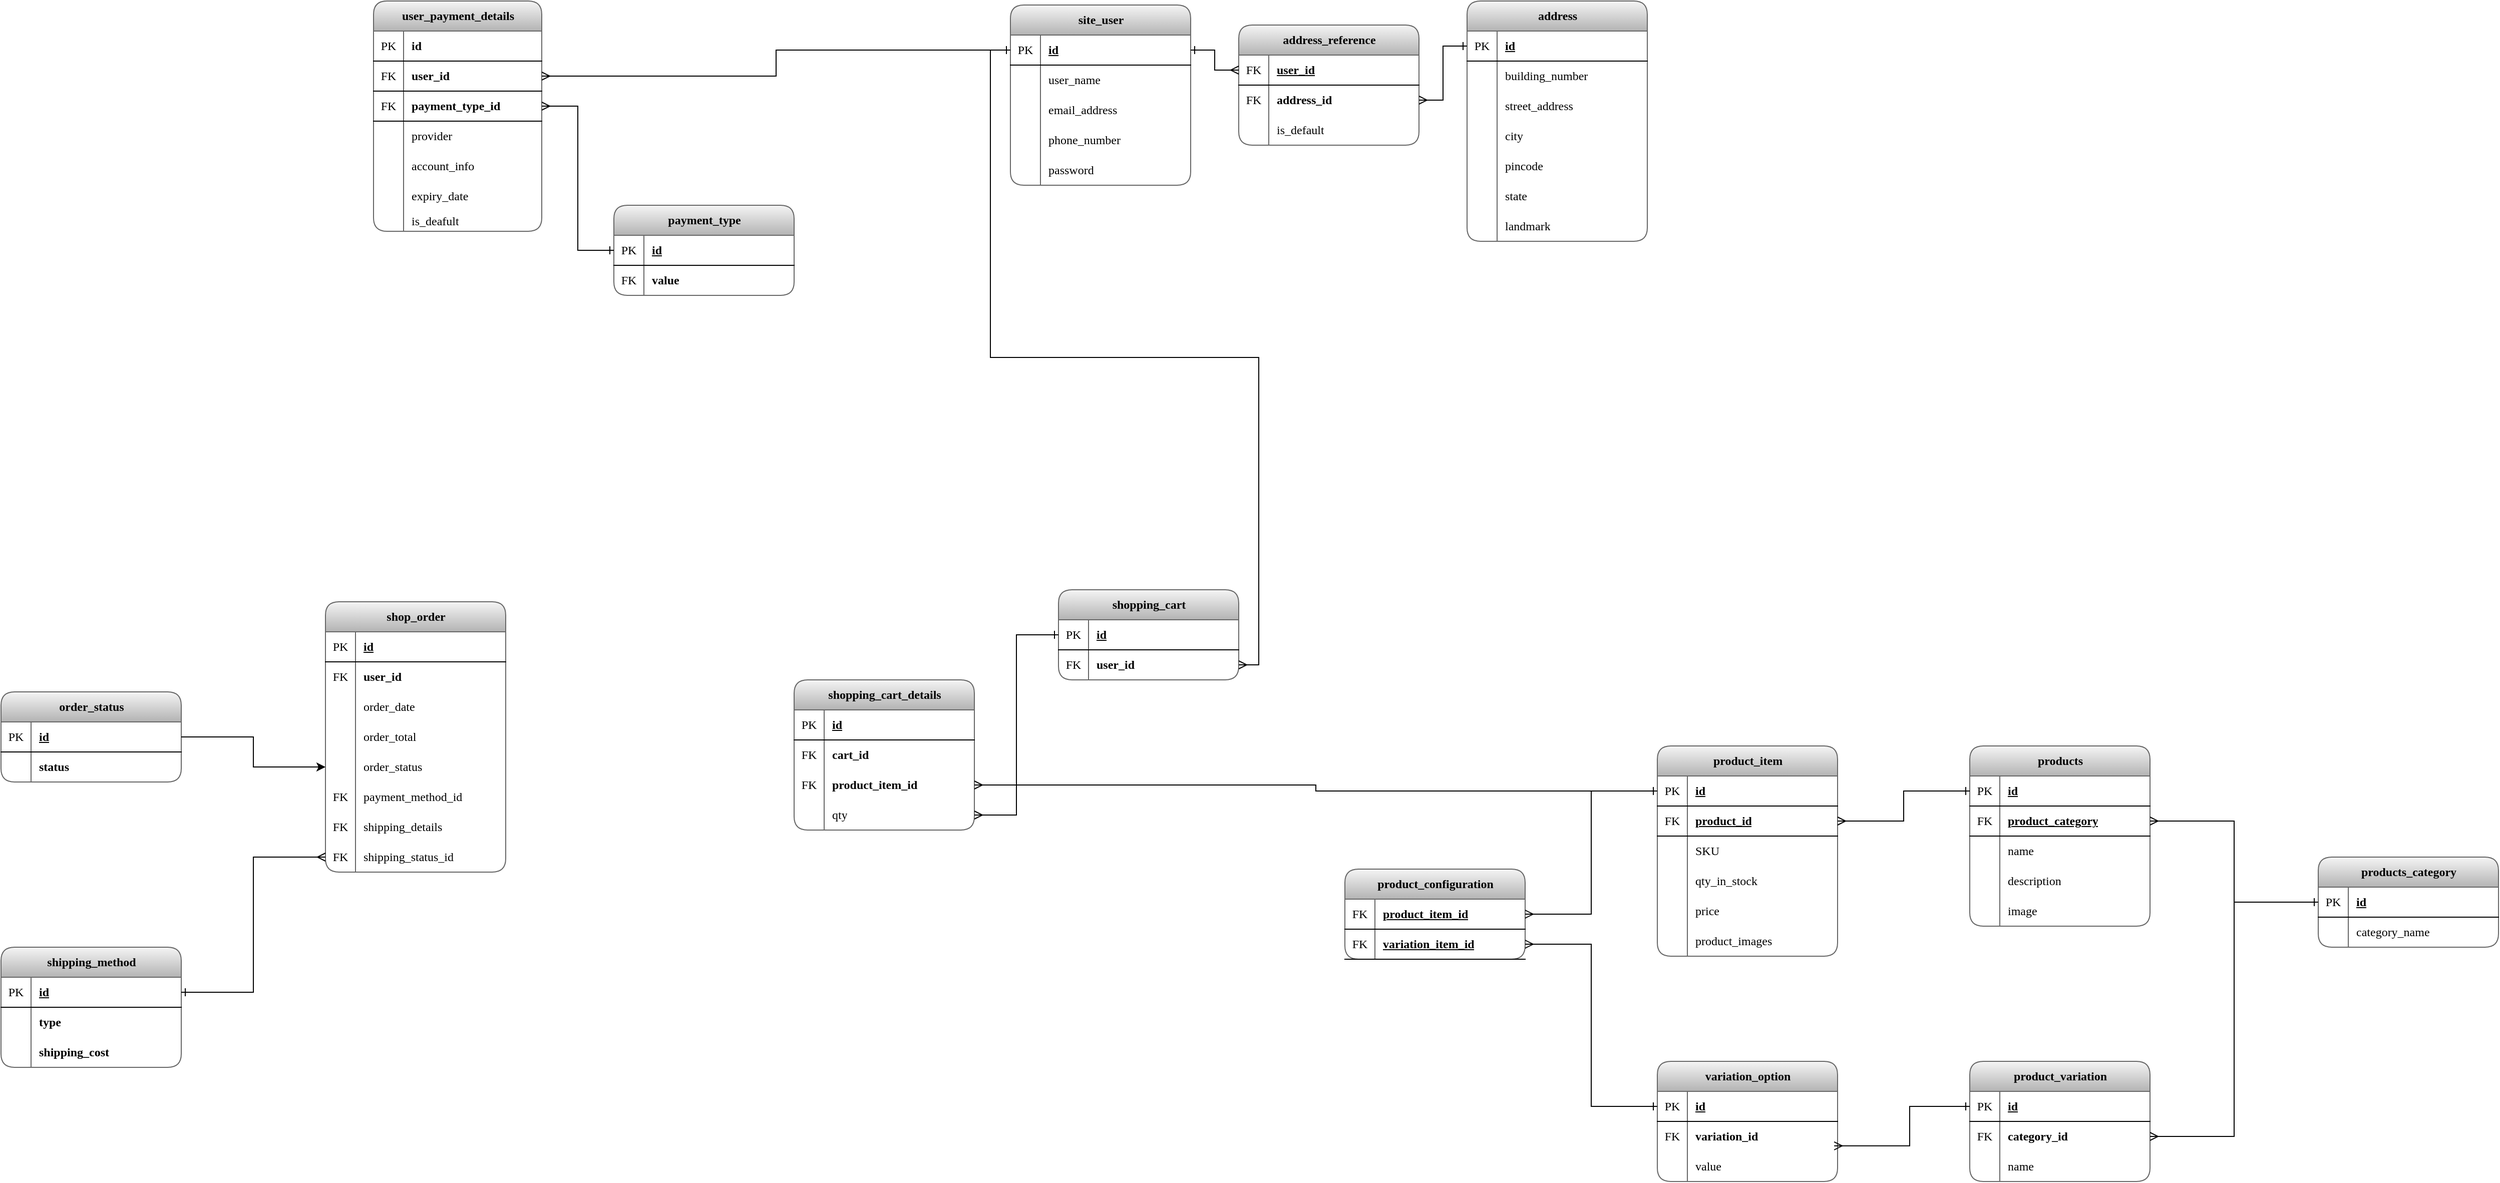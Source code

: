 <mxfile version="27.0.9">
  <diagram name="Page-1" id="H2ZzRHWEbpJUJlyvexI7">
    <mxGraphModel dx="3391" dy="878" grid="1" gridSize="12" guides="1" tooltips="1" connect="1" arrows="1" fold="1" page="1" pageScale="1" pageWidth="827" pageHeight="1169" math="0" shadow="0">
      <root>
        <mxCell id="0" />
        <mxCell id="1" parent="0" />
        <mxCell id="I7PQQwjXUYnafsp2ZQOq-79" value="&lt;b&gt;site_user&lt;/b&gt;" style="shape=table;startSize=30;container=1;collapsible=1;childLayout=tableLayout;fixedRows=1;rowLines=0;fontStyle=0;align=center;resizeLast=1;html=1;strokeColor=#666666;swimlaneLine=1;rounded=1;shadow=0;fontFamily=Verdana;fillColor=#f5f5f5;gradientColor=#b3b3b3;" vertex="1" parent="1">
          <mxGeometry x="168" y="124" width="180" height="180" as="geometry">
            <mxRectangle x="144" y="144" width="72" height="30" as="alternateBounds" />
          </mxGeometry>
        </mxCell>
        <mxCell id="I7PQQwjXUYnafsp2ZQOq-80" value="" style="shape=tableRow;horizontal=0;startSize=0;swimlaneHead=0;swimlaneBody=0;fillColor=none;collapsible=0;dropTarget=0;points=[[0,0.5],[1,0.5]];portConstraint=eastwest;top=0;left=0;right=0;bottom=1;fontFamily=Verdana;fontStyle=0" vertex="1" parent="I7PQQwjXUYnafsp2ZQOq-79">
          <mxGeometry y="30" width="180" height="30" as="geometry" />
        </mxCell>
        <mxCell id="I7PQQwjXUYnafsp2ZQOq-81" value="PK" style="shape=partialRectangle;connectable=0;fillColor=none;top=0;left=0;bottom=0;right=0;fontStyle=0;overflow=hidden;whiteSpace=wrap;html=1;fontFamily=Verdana;" vertex="1" parent="I7PQQwjXUYnafsp2ZQOq-80">
          <mxGeometry width="30" height="30" as="geometry">
            <mxRectangle width="30" height="30" as="alternateBounds" />
          </mxGeometry>
        </mxCell>
        <mxCell id="I7PQQwjXUYnafsp2ZQOq-82" value="id" style="shape=partialRectangle;connectable=0;fillColor=none;top=0;left=0;bottom=0;right=0;align=left;spacingLeft=6;fontStyle=5;overflow=hidden;whiteSpace=wrap;html=1;fontFamily=Verdana;" vertex="1" parent="I7PQQwjXUYnafsp2ZQOq-80">
          <mxGeometry x="30" width="150" height="30" as="geometry">
            <mxRectangle width="150" height="30" as="alternateBounds" />
          </mxGeometry>
        </mxCell>
        <mxCell id="I7PQQwjXUYnafsp2ZQOq-83" value="" style="shape=tableRow;horizontal=0;startSize=0;swimlaneHead=0;swimlaneBody=0;fillColor=none;collapsible=0;dropTarget=0;points=[[0,0.5],[1,0.5]];portConstraint=eastwest;top=0;left=0;right=0;bottom=0;fontFamily=Verdana;fontStyle=0" vertex="1" parent="I7PQQwjXUYnafsp2ZQOq-79">
          <mxGeometry y="60" width="180" height="30" as="geometry" />
        </mxCell>
        <mxCell id="I7PQQwjXUYnafsp2ZQOq-84" value="" style="shape=partialRectangle;connectable=0;fillColor=none;top=0;left=0;bottom=0;right=0;editable=1;overflow=hidden;whiteSpace=wrap;html=1;fontFamily=Verdana;fontStyle=0" vertex="1" parent="I7PQQwjXUYnafsp2ZQOq-83">
          <mxGeometry width="30" height="30" as="geometry">
            <mxRectangle width="30" height="30" as="alternateBounds" />
          </mxGeometry>
        </mxCell>
        <mxCell id="I7PQQwjXUYnafsp2ZQOq-85" value="user_name" style="shape=partialRectangle;connectable=0;fillColor=none;top=0;left=0;bottom=0;right=0;align=left;spacingLeft=6;overflow=hidden;whiteSpace=wrap;html=1;fontStyle=0;fontFamily=Verdana;" vertex="1" parent="I7PQQwjXUYnafsp2ZQOq-83">
          <mxGeometry x="30" width="150" height="30" as="geometry">
            <mxRectangle width="150" height="30" as="alternateBounds" />
          </mxGeometry>
        </mxCell>
        <mxCell id="I7PQQwjXUYnafsp2ZQOq-86" value="" style="shape=tableRow;horizontal=0;startSize=0;swimlaneHead=0;swimlaneBody=0;fillColor=none;collapsible=0;dropTarget=0;points=[[0,0.5],[1,0.5]];portConstraint=eastwest;top=0;left=0;right=0;bottom=0;fontFamily=Verdana;fontStyle=0" vertex="1" parent="I7PQQwjXUYnafsp2ZQOq-79">
          <mxGeometry y="90" width="180" height="30" as="geometry" />
        </mxCell>
        <mxCell id="I7PQQwjXUYnafsp2ZQOq-87" value="" style="shape=partialRectangle;connectable=0;fillColor=none;top=0;left=0;bottom=0;right=0;editable=1;overflow=hidden;whiteSpace=wrap;html=1;fontFamily=Verdana;fontStyle=0" vertex="1" parent="I7PQQwjXUYnafsp2ZQOq-86">
          <mxGeometry width="30" height="30" as="geometry">
            <mxRectangle width="30" height="30" as="alternateBounds" />
          </mxGeometry>
        </mxCell>
        <mxCell id="I7PQQwjXUYnafsp2ZQOq-88" value="email_address" style="shape=partialRectangle;connectable=0;fillColor=none;top=0;left=0;bottom=0;right=0;align=left;spacingLeft=6;overflow=hidden;whiteSpace=wrap;html=1;fontStyle=0;fontFamily=Verdana;" vertex="1" parent="I7PQQwjXUYnafsp2ZQOq-86">
          <mxGeometry x="30" width="150" height="30" as="geometry">
            <mxRectangle width="150" height="30" as="alternateBounds" />
          </mxGeometry>
        </mxCell>
        <mxCell id="I7PQQwjXUYnafsp2ZQOq-89" value="" style="shape=tableRow;horizontal=0;startSize=0;swimlaneHead=0;swimlaneBody=0;fillColor=none;collapsible=0;dropTarget=0;points=[[0,0.5],[1,0.5]];portConstraint=eastwest;top=0;left=0;right=0;bottom=0;fontFamily=Verdana;fontStyle=0" vertex="1" parent="I7PQQwjXUYnafsp2ZQOq-79">
          <mxGeometry y="120" width="180" height="30" as="geometry" />
        </mxCell>
        <mxCell id="I7PQQwjXUYnafsp2ZQOq-90" value="" style="shape=partialRectangle;connectable=0;fillColor=none;top=0;left=0;bottom=0;right=0;editable=1;overflow=hidden;whiteSpace=wrap;html=1;fontFamily=Verdana;fontStyle=0" vertex="1" parent="I7PQQwjXUYnafsp2ZQOq-89">
          <mxGeometry width="30" height="30" as="geometry">
            <mxRectangle width="30" height="30" as="alternateBounds" />
          </mxGeometry>
        </mxCell>
        <mxCell id="I7PQQwjXUYnafsp2ZQOq-91" value="phone_number" style="shape=partialRectangle;connectable=0;fillColor=none;top=0;left=0;bottom=0;right=0;align=left;spacingLeft=6;overflow=hidden;whiteSpace=wrap;html=1;fontStyle=0;fontFamily=Verdana;" vertex="1" parent="I7PQQwjXUYnafsp2ZQOq-89">
          <mxGeometry x="30" width="150" height="30" as="geometry">
            <mxRectangle width="150" height="30" as="alternateBounds" />
          </mxGeometry>
        </mxCell>
        <mxCell id="I7PQQwjXUYnafsp2ZQOq-106" value="" style="shape=tableRow;horizontal=0;startSize=0;swimlaneHead=0;swimlaneBody=0;fillColor=none;collapsible=0;dropTarget=0;points=[[0,0.5],[1,0.5]];portConstraint=eastwest;top=0;left=0;right=0;bottom=0;fontFamily=Verdana;fontStyle=0" vertex="1" parent="I7PQQwjXUYnafsp2ZQOq-79">
          <mxGeometry y="150" width="180" height="30" as="geometry" />
        </mxCell>
        <mxCell id="I7PQQwjXUYnafsp2ZQOq-107" value="" style="shape=partialRectangle;connectable=0;fillColor=none;top=0;left=0;bottom=0;right=0;editable=1;overflow=hidden;whiteSpace=wrap;html=1;fontFamily=Verdana;fontStyle=0" vertex="1" parent="I7PQQwjXUYnafsp2ZQOq-106">
          <mxGeometry width="30" height="30" as="geometry">
            <mxRectangle width="30" height="30" as="alternateBounds" />
          </mxGeometry>
        </mxCell>
        <mxCell id="I7PQQwjXUYnafsp2ZQOq-108" value="password" style="shape=partialRectangle;connectable=0;fillColor=none;top=0;left=0;bottom=0;right=0;align=left;spacingLeft=6;overflow=hidden;whiteSpace=wrap;html=1;fontStyle=0;fontFamily=Verdana;" vertex="1" parent="I7PQQwjXUYnafsp2ZQOq-106">
          <mxGeometry x="30" width="150" height="30" as="geometry">
            <mxRectangle width="150" height="30" as="alternateBounds" />
          </mxGeometry>
        </mxCell>
        <mxCell id="I7PQQwjXUYnafsp2ZQOq-109" value="&lt;b&gt;address&lt;/b&gt;" style="shape=table;startSize=30;container=1;collapsible=1;childLayout=tableLayout;fixedRows=1;rowLines=0;fontStyle=0;align=center;resizeLast=1;html=1;strokeColor=#666666;swimlaneLine=1;rounded=1;shadow=0;fontFamily=Verdana;fillColor=#f5f5f5;gradientColor=#b3b3b3;" vertex="1" parent="1">
          <mxGeometry x="624" y="120" width="180" height="240" as="geometry">
            <mxRectangle x="144" y="144" width="72" height="30" as="alternateBounds" />
          </mxGeometry>
        </mxCell>
        <mxCell id="I7PQQwjXUYnafsp2ZQOq-110" value="" style="shape=tableRow;horizontal=0;startSize=0;swimlaneHead=0;swimlaneBody=0;fillColor=none;collapsible=0;dropTarget=0;points=[[0,0.5],[1,0.5]];portConstraint=eastwest;top=0;left=0;right=0;bottom=1;fontFamily=Verdana;fontStyle=0" vertex="1" parent="I7PQQwjXUYnafsp2ZQOq-109">
          <mxGeometry y="30" width="180" height="30" as="geometry" />
        </mxCell>
        <mxCell id="I7PQQwjXUYnafsp2ZQOq-111" value="PK" style="shape=partialRectangle;connectable=0;fillColor=none;top=0;left=0;bottom=0;right=0;fontStyle=0;overflow=hidden;whiteSpace=wrap;html=1;fontFamily=Verdana;" vertex="1" parent="I7PQQwjXUYnafsp2ZQOq-110">
          <mxGeometry width="30" height="30" as="geometry">
            <mxRectangle width="30" height="30" as="alternateBounds" />
          </mxGeometry>
        </mxCell>
        <mxCell id="I7PQQwjXUYnafsp2ZQOq-112" value="id" style="shape=partialRectangle;connectable=0;fillColor=none;top=0;left=0;bottom=0;right=0;align=left;spacingLeft=6;fontStyle=5;overflow=hidden;whiteSpace=wrap;html=1;fontFamily=Verdana;" vertex="1" parent="I7PQQwjXUYnafsp2ZQOq-110">
          <mxGeometry x="30" width="150" height="30" as="geometry">
            <mxRectangle width="150" height="30" as="alternateBounds" />
          </mxGeometry>
        </mxCell>
        <mxCell id="I7PQQwjXUYnafsp2ZQOq-113" value="" style="shape=tableRow;horizontal=0;startSize=0;swimlaneHead=0;swimlaneBody=0;fillColor=none;collapsible=0;dropTarget=0;points=[[0,0.5],[1,0.5]];portConstraint=eastwest;top=0;left=0;right=0;bottom=0;fontFamily=Verdana;fontStyle=0" vertex="1" parent="I7PQQwjXUYnafsp2ZQOq-109">
          <mxGeometry y="60" width="180" height="30" as="geometry" />
        </mxCell>
        <mxCell id="I7PQQwjXUYnafsp2ZQOq-114" value="" style="shape=partialRectangle;connectable=0;fillColor=none;top=0;left=0;bottom=0;right=0;editable=1;overflow=hidden;whiteSpace=wrap;html=1;fontFamily=Verdana;fontStyle=0" vertex="1" parent="I7PQQwjXUYnafsp2ZQOq-113">
          <mxGeometry width="30" height="30" as="geometry">
            <mxRectangle width="30" height="30" as="alternateBounds" />
          </mxGeometry>
        </mxCell>
        <mxCell id="I7PQQwjXUYnafsp2ZQOq-115" value="building_number" style="shape=partialRectangle;connectable=0;fillColor=none;top=0;left=0;bottom=0;right=0;align=left;spacingLeft=6;overflow=hidden;whiteSpace=wrap;html=1;fontFamily=Verdana;fontStyle=0" vertex="1" parent="I7PQQwjXUYnafsp2ZQOq-113">
          <mxGeometry x="30" width="150" height="30" as="geometry">
            <mxRectangle width="150" height="30" as="alternateBounds" />
          </mxGeometry>
        </mxCell>
        <mxCell id="I7PQQwjXUYnafsp2ZQOq-116" value="" style="shape=tableRow;horizontal=0;startSize=0;swimlaneHead=0;swimlaneBody=0;fillColor=none;collapsible=0;dropTarget=0;points=[[0,0.5],[1,0.5]];portConstraint=eastwest;top=0;left=0;right=0;bottom=0;fontFamily=Verdana;fontStyle=0" vertex="1" parent="I7PQQwjXUYnafsp2ZQOq-109">
          <mxGeometry y="90" width="180" height="30" as="geometry" />
        </mxCell>
        <mxCell id="I7PQQwjXUYnafsp2ZQOq-117" value="" style="shape=partialRectangle;connectable=0;fillColor=none;top=0;left=0;bottom=0;right=0;editable=1;overflow=hidden;whiteSpace=wrap;html=1;fontFamily=Verdana;fontStyle=0" vertex="1" parent="I7PQQwjXUYnafsp2ZQOq-116">
          <mxGeometry width="30" height="30" as="geometry">
            <mxRectangle width="30" height="30" as="alternateBounds" />
          </mxGeometry>
        </mxCell>
        <mxCell id="I7PQQwjXUYnafsp2ZQOq-118" value="street_address" style="shape=partialRectangle;connectable=0;fillColor=none;top=0;left=0;bottom=0;right=0;align=left;spacingLeft=6;overflow=hidden;whiteSpace=wrap;html=1;fontFamily=Verdana;fontStyle=0" vertex="1" parent="I7PQQwjXUYnafsp2ZQOq-116">
          <mxGeometry x="30" width="150" height="30" as="geometry">
            <mxRectangle width="150" height="30" as="alternateBounds" />
          </mxGeometry>
        </mxCell>
        <mxCell id="I7PQQwjXUYnafsp2ZQOq-119" value="" style="shape=tableRow;horizontal=0;startSize=0;swimlaneHead=0;swimlaneBody=0;fillColor=none;collapsible=0;dropTarget=0;points=[[0,0.5],[1,0.5]];portConstraint=eastwest;top=0;left=0;right=0;bottom=0;fontFamily=Verdana;fontStyle=0" vertex="1" parent="I7PQQwjXUYnafsp2ZQOq-109">
          <mxGeometry y="120" width="180" height="30" as="geometry" />
        </mxCell>
        <mxCell id="I7PQQwjXUYnafsp2ZQOq-120" value="" style="shape=partialRectangle;connectable=0;fillColor=none;top=0;left=0;bottom=0;right=0;editable=1;overflow=hidden;whiteSpace=wrap;html=1;fontFamily=Verdana;fontStyle=0" vertex="1" parent="I7PQQwjXUYnafsp2ZQOq-119">
          <mxGeometry width="30" height="30" as="geometry">
            <mxRectangle width="30" height="30" as="alternateBounds" />
          </mxGeometry>
        </mxCell>
        <mxCell id="I7PQQwjXUYnafsp2ZQOq-121" value="city" style="shape=partialRectangle;connectable=0;fillColor=none;top=0;left=0;bottom=0;right=0;align=left;spacingLeft=6;overflow=hidden;whiteSpace=wrap;html=1;fontFamily=Verdana;fontStyle=0" vertex="1" parent="I7PQQwjXUYnafsp2ZQOq-119">
          <mxGeometry x="30" width="150" height="30" as="geometry">
            <mxRectangle width="150" height="30" as="alternateBounds" />
          </mxGeometry>
        </mxCell>
        <mxCell id="I7PQQwjXUYnafsp2ZQOq-125" value="" style="shape=tableRow;horizontal=0;startSize=0;swimlaneHead=0;swimlaneBody=0;fillColor=none;collapsible=0;dropTarget=0;points=[[0,0.5],[1,0.5]];portConstraint=eastwest;top=0;left=0;right=0;bottom=0;fontFamily=Verdana;fontStyle=0" vertex="1" parent="I7PQQwjXUYnafsp2ZQOq-109">
          <mxGeometry y="150" width="180" height="30" as="geometry" />
        </mxCell>
        <mxCell id="I7PQQwjXUYnafsp2ZQOq-126" value="" style="shape=partialRectangle;connectable=0;fillColor=none;top=0;left=0;bottom=0;right=0;editable=1;overflow=hidden;whiteSpace=wrap;html=1;fontFamily=Verdana;fontStyle=0" vertex="1" parent="I7PQQwjXUYnafsp2ZQOq-125">
          <mxGeometry width="30" height="30" as="geometry">
            <mxRectangle width="30" height="30" as="alternateBounds" />
          </mxGeometry>
        </mxCell>
        <mxCell id="I7PQQwjXUYnafsp2ZQOq-127" value="pincode" style="shape=partialRectangle;connectable=0;fillColor=none;top=0;left=0;bottom=0;right=0;align=left;spacingLeft=6;overflow=hidden;whiteSpace=wrap;html=1;fontFamily=Verdana;fontStyle=0" vertex="1" parent="I7PQQwjXUYnafsp2ZQOq-125">
          <mxGeometry x="30" width="150" height="30" as="geometry">
            <mxRectangle width="150" height="30" as="alternateBounds" />
          </mxGeometry>
        </mxCell>
        <mxCell id="I7PQQwjXUYnafsp2ZQOq-122" value="" style="shape=tableRow;horizontal=0;startSize=0;swimlaneHead=0;swimlaneBody=0;fillColor=none;collapsible=0;dropTarget=0;points=[[0,0.5],[1,0.5]];portConstraint=eastwest;top=0;left=0;right=0;bottom=0;fontFamily=Verdana;fontStyle=0" vertex="1" parent="I7PQQwjXUYnafsp2ZQOq-109">
          <mxGeometry y="180" width="180" height="30" as="geometry" />
        </mxCell>
        <mxCell id="I7PQQwjXUYnafsp2ZQOq-123" value="" style="shape=partialRectangle;connectable=0;fillColor=none;top=0;left=0;bottom=0;right=0;editable=1;overflow=hidden;whiteSpace=wrap;html=1;fontFamily=Verdana;fontStyle=0" vertex="1" parent="I7PQQwjXUYnafsp2ZQOq-122">
          <mxGeometry width="30" height="30" as="geometry">
            <mxRectangle width="30" height="30" as="alternateBounds" />
          </mxGeometry>
        </mxCell>
        <mxCell id="I7PQQwjXUYnafsp2ZQOq-124" value="state" style="shape=partialRectangle;connectable=0;fillColor=none;top=0;left=0;bottom=0;right=0;align=left;spacingLeft=6;overflow=hidden;whiteSpace=wrap;html=1;fontFamily=Verdana;fontStyle=0" vertex="1" parent="I7PQQwjXUYnafsp2ZQOq-122">
          <mxGeometry x="30" width="150" height="30" as="geometry">
            <mxRectangle width="150" height="30" as="alternateBounds" />
          </mxGeometry>
        </mxCell>
        <mxCell id="I7PQQwjXUYnafsp2ZQOq-128" value="" style="shape=tableRow;horizontal=0;startSize=0;swimlaneHead=0;swimlaneBody=0;fillColor=none;collapsible=0;dropTarget=0;points=[[0,0.5],[1,0.5]];portConstraint=eastwest;top=0;left=0;right=0;bottom=0;fontFamily=Verdana;fontStyle=0" vertex="1" parent="I7PQQwjXUYnafsp2ZQOq-109">
          <mxGeometry y="210" width="180" height="30" as="geometry" />
        </mxCell>
        <mxCell id="I7PQQwjXUYnafsp2ZQOq-129" value="" style="shape=partialRectangle;connectable=0;fillColor=none;top=0;left=0;bottom=0;right=0;editable=1;overflow=hidden;whiteSpace=wrap;html=1;fontFamily=Verdana;fontStyle=0" vertex="1" parent="I7PQQwjXUYnafsp2ZQOq-128">
          <mxGeometry width="30" height="30" as="geometry">
            <mxRectangle width="30" height="30" as="alternateBounds" />
          </mxGeometry>
        </mxCell>
        <mxCell id="I7PQQwjXUYnafsp2ZQOq-130" value="landmark" style="shape=partialRectangle;connectable=0;fillColor=none;top=0;left=0;bottom=0;right=0;align=left;spacingLeft=6;overflow=hidden;whiteSpace=wrap;html=1;fontFamily=Verdana;fontStyle=0" vertex="1" parent="I7PQQwjXUYnafsp2ZQOq-128">
          <mxGeometry x="30" width="150" height="30" as="geometry">
            <mxRectangle width="150" height="30" as="alternateBounds" />
          </mxGeometry>
        </mxCell>
        <mxCell id="I7PQQwjXUYnafsp2ZQOq-131" value="&lt;b&gt;address_reference&lt;/b&gt;" style="shape=table;startSize=30;container=1;collapsible=1;childLayout=tableLayout;fixedRows=1;rowLines=0;fontStyle=0;align=center;resizeLast=1;html=1;strokeColor=#666666;swimlaneLine=1;rounded=1;shadow=0;fontFamily=Verdana;fillColor=#f5f5f5;gradientColor=#b3b3b3;" vertex="1" parent="1">
          <mxGeometry x="396" y="144" width="180" height="120" as="geometry">
            <mxRectangle x="372" y="144" width="72" height="30" as="alternateBounds" />
          </mxGeometry>
        </mxCell>
        <mxCell id="I7PQQwjXUYnafsp2ZQOq-132" value="" style="shape=tableRow;horizontal=0;startSize=0;swimlaneHead=0;swimlaneBody=0;fillColor=none;collapsible=0;dropTarget=0;points=[[0,0.5],[1,0.5]];portConstraint=eastwest;top=0;left=0;right=0;bottom=1;fontFamily=Verdana;fontStyle=0" vertex="1" parent="I7PQQwjXUYnafsp2ZQOq-131">
          <mxGeometry y="30" width="180" height="30" as="geometry" />
        </mxCell>
        <mxCell id="I7PQQwjXUYnafsp2ZQOq-133" value="FK" style="shape=partialRectangle;connectable=0;fillColor=none;top=0;left=0;bottom=0;right=0;fontStyle=0;overflow=hidden;whiteSpace=wrap;html=1;fontFamily=Verdana;" vertex="1" parent="I7PQQwjXUYnafsp2ZQOq-132">
          <mxGeometry width="30" height="30" as="geometry">
            <mxRectangle width="30" height="30" as="alternateBounds" />
          </mxGeometry>
        </mxCell>
        <mxCell id="I7PQQwjXUYnafsp2ZQOq-134" value="user_id" style="shape=partialRectangle;connectable=0;fillColor=none;top=0;left=0;bottom=0;right=0;align=left;spacingLeft=6;fontStyle=5;overflow=hidden;whiteSpace=wrap;html=1;fontFamily=Verdana;" vertex="1" parent="I7PQQwjXUYnafsp2ZQOq-132">
          <mxGeometry x="30" width="150" height="30" as="geometry">
            <mxRectangle width="150" height="30" as="alternateBounds" />
          </mxGeometry>
        </mxCell>
        <mxCell id="I7PQQwjXUYnafsp2ZQOq-135" value="" style="shape=tableRow;horizontal=0;startSize=0;swimlaneHead=0;swimlaneBody=0;fillColor=none;collapsible=0;dropTarget=0;points=[[0,0.5],[1,0.5]];portConstraint=eastwest;top=0;left=0;right=0;bottom=0;fontFamily=Verdana;fontStyle=0" vertex="1" parent="I7PQQwjXUYnafsp2ZQOq-131">
          <mxGeometry y="60" width="180" height="30" as="geometry" />
        </mxCell>
        <mxCell id="I7PQQwjXUYnafsp2ZQOq-136" value="FK" style="shape=partialRectangle;connectable=0;fillColor=none;top=0;left=0;bottom=0;right=0;editable=1;overflow=hidden;whiteSpace=wrap;html=1;fontFamily=Verdana;fontStyle=0" vertex="1" parent="I7PQQwjXUYnafsp2ZQOq-135">
          <mxGeometry width="30" height="30" as="geometry">
            <mxRectangle width="30" height="30" as="alternateBounds" />
          </mxGeometry>
        </mxCell>
        <mxCell id="I7PQQwjXUYnafsp2ZQOq-137" value="&lt;span style=&quot;font-weight: 700;&quot;&gt;address_id&lt;/span&gt;" style="shape=partialRectangle;connectable=0;fillColor=none;top=0;left=0;bottom=0;right=0;align=left;spacingLeft=6;overflow=hidden;whiteSpace=wrap;html=1;fontStyle=0;fontFamily=Verdana;" vertex="1" parent="I7PQQwjXUYnafsp2ZQOq-135">
          <mxGeometry x="30" width="150" height="30" as="geometry">
            <mxRectangle width="150" height="30" as="alternateBounds" />
          </mxGeometry>
        </mxCell>
        <mxCell id="I7PQQwjXUYnafsp2ZQOq-138" value="" style="shape=tableRow;horizontal=0;startSize=0;swimlaneHead=0;swimlaneBody=0;fillColor=none;collapsible=0;dropTarget=0;points=[[0,0.5],[1,0.5]];portConstraint=eastwest;top=0;left=0;right=0;bottom=0;fontFamily=Verdana;fontStyle=0" vertex="1" parent="I7PQQwjXUYnafsp2ZQOq-131">
          <mxGeometry y="90" width="180" height="30" as="geometry" />
        </mxCell>
        <mxCell id="I7PQQwjXUYnafsp2ZQOq-139" value="" style="shape=partialRectangle;connectable=0;fillColor=none;top=0;left=0;bottom=0;right=0;editable=1;overflow=hidden;whiteSpace=wrap;html=1;fontFamily=Verdana;fontStyle=0" vertex="1" parent="I7PQQwjXUYnafsp2ZQOq-138">
          <mxGeometry width="30" height="30" as="geometry">
            <mxRectangle width="30" height="30" as="alternateBounds" />
          </mxGeometry>
        </mxCell>
        <mxCell id="I7PQQwjXUYnafsp2ZQOq-140" value="is_default" style="shape=partialRectangle;connectable=0;fillColor=none;top=0;left=0;bottom=0;right=0;align=left;spacingLeft=6;overflow=hidden;whiteSpace=wrap;html=1;fontStyle=0;fontFamily=Verdana;" vertex="1" parent="I7PQQwjXUYnafsp2ZQOq-138">
          <mxGeometry x="30" width="150" height="30" as="geometry">
            <mxRectangle width="150" height="30" as="alternateBounds" />
          </mxGeometry>
        </mxCell>
        <mxCell id="I7PQQwjXUYnafsp2ZQOq-147" style="edgeStyle=orthogonalEdgeStyle;rounded=0;orthogonalLoop=1;jettySize=auto;html=1;exitX=1;exitY=0.5;exitDx=0;exitDy=0;startArrow=ERone;startFill=0;endArrow=ERmany;endFill=0;" edge="1" parent="1" source="I7PQQwjXUYnafsp2ZQOq-80" target="I7PQQwjXUYnafsp2ZQOq-132">
          <mxGeometry relative="1" as="geometry" />
        </mxCell>
        <mxCell id="I7PQQwjXUYnafsp2ZQOq-148" style="edgeStyle=orthogonalEdgeStyle;rounded=0;orthogonalLoop=1;jettySize=auto;html=1;exitX=1;exitY=0.5;exitDx=0;exitDy=0;startArrow=ERmany;startFill=0;endArrow=ERone;endFill=0;" edge="1" parent="1" source="I7PQQwjXUYnafsp2ZQOq-135" target="I7PQQwjXUYnafsp2ZQOq-110">
          <mxGeometry relative="1" as="geometry" />
        </mxCell>
        <mxCell id="I7PQQwjXUYnafsp2ZQOq-149" value="&lt;span&gt;user_payment_details&lt;/span&gt;" style="shape=table;startSize=30;container=1;collapsible=1;childLayout=tableLayout;fixedRows=1;rowLines=0;fontStyle=1;align=center;resizeLast=1;html=1;strokeColor=#666666;swimlaneLine=1;rounded=1;shadow=0;fontFamily=Verdana;fillColor=#f5f5f5;gradientColor=#b3b3b3;" vertex="1" parent="1">
          <mxGeometry x="-468" y="120" width="168" height="230" as="geometry">
            <mxRectangle x="144" y="144" width="72" height="30" as="alternateBounds" />
          </mxGeometry>
        </mxCell>
        <mxCell id="I7PQQwjXUYnafsp2ZQOq-150" value="" style="shape=tableRow;horizontal=0;startSize=0;swimlaneHead=0;swimlaneBody=0;fillColor=none;collapsible=0;dropTarget=0;points=[[0,0.5],[1,0.5]];portConstraint=eastwest;top=0;left=0;right=0;bottom=1;fontFamily=Verdana;fontStyle=0" vertex="1" parent="I7PQQwjXUYnafsp2ZQOq-149">
          <mxGeometry y="30" width="168" height="30" as="geometry" />
        </mxCell>
        <mxCell id="I7PQQwjXUYnafsp2ZQOq-151" value="PK" style="shape=partialRectangle;connectable=0;fillColor=none;top=0;left=0;bottom=0;right=0;fontStyle=0;overflow=hidden;whiteSpace=wrap;html=1;fontFamily=Verdana;" vertex="1" parent="I7PQQwjXUYnafsp2ZQOq-150">
          <mxGeometry width="30" height="30" as="geometry">
            <mxRectangle width="30" height="30" as="alternateBounds" />
          </mxGeometry>
        </mxCell>
        <mxCell id="I7PQQwjXUYnafsp2ZQOq-152" value="id" style="shape=partialRectangle;connectable=0;fillColor=none;top=0;left=0;bottom=0;right=0;align=left;spacingLeft=6;fontStyle=1;overflow=hidden;whiteSpace=wrap;html=1;fontFamily=Verdana;" vertex="1" parent="I7PQQwjXUYnafsp2ZQOq-150">
          <mxGeometry x="30" width="138" height="30" as="geometry">
            <mxRectangle width="138" height="30" as="alternateBounds" />
          </mxGeometry>
        </mxCell>
        <mxCell id="I7PQQwjXUYnafsp2ZQOq-219" value="" style="shape=tableRow;horizontal=0;startSize=0;swimlaneHead=0;swimlaneBody=0;fillColor=none;collapsible=0;dropTarget=0;points=[[0,0.5],[1,0.5]];portConstraint=eastwest;top=0;left=0;right=0;bottom=1;fontFamily=Verdana;fontStyle=0" vertex="1" parent="I7PQQwjXUYnafsp2ZQOq-149">
          <mxGeometry y="60" width="168" height="30" as="geometry" />
        </mxCell>
        <mxCell id="I7PQQwjXUYnafsp2ZQOq-220" value="FK" style="shape=partialRectangle;connectable=0;fillColor=none;top=0;left=0;bottom=0;right=0;fontStyle=0;overflow=hidden;whiteSpace=wrap;html=1;fontFamily=Verdana;" vertex="1" parent="I7PQQwjXUYnafsp2ZQOq-219">
          <mxGeometry width="30" height="30" as="geometry">
            <mxRectangle width="30" height="30" as="alternateBounds" />
          </mxGeometry>
        </mxCell>
        <mxCell id="I7PQQwjXUYnafsp2ZQOq-221" value="user_id" style="shape=partialRectangle;connectable=0;fillColor=none;top=0;left=0;bottom=0;right=0;align=left;spacingLeft=6;fontStyle=1;overflow=hidden;whiteSpace=wrap;html=1;fontFamily=Verdana;" vertex="1" parent="I7PQQwjXUYnafsp2ZQOq-219">
          <mxGeometry x="30" width="138" height="30" as="geometry">
            <mxRectangle width="138" height="30" as="alternateBounds" />
          </mxGeometry>
        </mxCell>
        <mxCell id="I7PQQwjXUYnafsp2ZQOq-181" value="" style="shape=tableRow;horizontal=0;startSize=0;swimlaneHead=0;swimlaneBody=0;fillColor=none;collapsible=0;dropTarget=0;points=[[0,0.5],[1,0.5]];portConstraint=eastwest;top=0;left=0;right=0;bottom=1;fontFamily=Verdana;fontStyle=0" vertex="1" parent="I7PQQwjXUYnafsp2ZQOq-149">
          <mxGeometry y="90" width="168" height="30" as="geometry" />
        </mxCell>
        <mxCell id="I7PQQwjXUYnafsp2ZQOq-182" value="FK" style="shape=partialRectangle;connectable=0;fillColor=none;top=0;left=0;bottom=0;right=0;fontStyle=0;overflow=hidden;whiteSpace=wrap;html=1;fontFamily=Verdana;" vertex="1" parent="I7PQQwjXUYnafsp2ZQOq-181">
          <mxGeometry width="30" height="30" as="geometry">
            <mxRectangle width="30" height="30" as="alternateBounds" />
          </mxGeometry>
        </mxCell>
        <mxCell id="I7PQQwjXUYnafsp2ZQOq-183" value="payment_type_id" style="shape=partialRectangle;connectable=0;fillColor=none;top=0;left=0;bottom=0;right=0;align=left;spacingLeft=6;fontStyle=1;overflow=hidden;whiteSpace=wrap;html=1;fontFamily=Verdana;" vertex="1" parent="I7PQQwjXUYnafsp2ZQOq-181">
          <mxGeometry x="30" width="138" height="30" as="geometry">
            <mxRectangle width="138" height="30" as="alternateBounds" />
          </mxGeometry>
        </mxCell>
        <mxCell id="I7PQQwjXUYnafsp2ZQOq-186" value="" style="shape=tableRow;horizontal=0;startSize=0;swimlaneHead=0;swimlaneBody=0;fillColor=none;collapsible=0;dropTarget=0;points=[[0,0.5],[1,0.5]];portConstraint=eastwest;top=0;left=0;right=0;bottom=0;fontFamily=Verdana;fontStyle=0" vertex="1" parent="I7PQQwjXUYnafsp2ZQOq-149">
          <mxGeometry y="120" width="168" height="30" as="geometry" />
        </mxCell>
        <mxCell id="I7PQQwjXUYnafsp2ZQOq-187" value="" style="shape=partialRectangle;connectable=0;fillColor=none;top=0;left=0;bottom=0;right=0;editable=1;overflow=hidden;whiteSpace=wrap;html=1;fontFamily=Verdana;fontStyle=0" vertex="1" parent="I7PQQwjXUYnafsp2ZQOq-186">
          <mxGeometry width="30" height="30" as="geometry">
            <mxRectangle width="30" height="30" as="alternateBounds" />
          </mxGeometry>
        </mxCell>
        <mxCell id="I7PQQwjXUYnafsp2ZQOq-188" value="provider" style="shape=partialRectangle;connectable=0;fillColor=none;top=0;left=0;bottom=0;right=0;align=left;spacingLeft=6;overflow=hidden;whiteSpace=wrap;html=1;fontStyle=0;fontFamily=Verdana;" vertex="1" parent="I7PQQwjXUYnafsp2ZQOq-186">
          <mxGeometry x="30" width="138" height="30" as="geometry">
            <mxRectangle width="138" height="30" as="alternateBounds" />
          </mxGeometry>
        </mxCell>
        <mxCell id="I7PQQwjXUYnafsp2ZQOq-156" value="" style="shape=tableRow;horizontal=0;startSize=0;swimlaneHead=0;swimlaneBody=0;fillColor=none;collapsible=0;dropTarget=0;points=[[0,0.5],[1,0.5]];portConstraint=eastwest;top=0;left=0;right=0;bottom=0;fontFamily=Verdana;fontStyle=0" vertex="1" parent="I7PQQwjXUYnafsp2ZQOq-149">
          <mxGeometry y="150" width="168" height="30" as="geometry" />
        </mxCell>
        <mxCell id="I7PQQwjXUYnafsp2ZQOq-157" value="" style="shape=partialRectangle;connectable=0;fillColor=none;top=0;left=0;bottom=0;right=0;editable=1;overflow=hidden;whiteSpace=wrap;html=1;fontFamily=Verdana;fontStyle=0" vertex="1" parent="I7PQQwjXUYnafsp2ZQOq-156">
          <mxGeometry width="30" height="30" as="geometry">
            <mxRectangle width="30" height="30" as="alternateBounds" />
          </mxGeometry>
        </mxCell>
        <mxCell id="I7PQQwjXUYnafsp2ZQOq-158" value="account_info" style="shape=partialRectangle;connectable=0;fillColor=none;top=0;left=0;bottom=0;right=0;align=left;spacingLeft=6;overflow=hidden;whiteSpace=wrap;html=1;fontStyle=0;fontFamily=Verdana;" vertex="1" parent="I7PQQwjXUYnafsp2ZQOq-156">
          <mxGeometry x="30" width="138" height="30" as="geometry">
            <mxRectangle width="138" height="30" as="alternateBounds" />
          </mxGeometry>
        </mxCell>
        <mxCell id="I7PQQwjXUYnafsp2ZQOq-159" value="" style="shape=tableRow;horizontal=0;startSize=0;swimlaneHead=0;swimlaneBody=0;fillColor=none;collapsible=0;dropTarget=0;points=[[0,0.5],[1,0.5]];portConstraint=eastwest;top=0;left=0;right=0;bottom=0;fontFamily=Verdana;fontStyle=0" vertex="1" parent="I7PQQwjXUYnafsp2ZQOq-149">
          <mxGeometry y="180" width="168" height="30" as="geometry" />
        </mxCell>
        <mxCell id="I7PQQwjXUYnafsp2ZQOq-160" value="" style="shape=partialRectangle;connectable=0;fillColor=none;top=0;left=0;bottom=0;right=0;editable=1;overflow=hidden;whiteSpace=wrap;html=1;fontFamily=Verdana;fontStyle=0" vertex="1" parent="I7PQQwjXUYnafsp2ZQOq-159">
          <mxGeometry width="30" height="30" as="geometry">
            <mxRectangle width="30" height="30" as="alternateBounds" />
          </mxGeometry>
        </mxCell>
        <mxCell id="I7PQQwjXUYnafsp2ZQOq-161" value="expiry_date" style="shape=partialRectangle;connectable=0;fillColor=none;top=0;left=0;bottom=0;right=0;align=left;spacingLeft=6;overflow=hidden;whiteSpace=wrap;html=1;fontStyle=0;fontFamily=Verdana;" vertex="1" parent="I7PQQwjXUYnafsp2ZQOq-159">
          <mxGeometry x="30" width="138" height="30" as="geometry">
            <mxRectangle width="138" height="30" as="alternateBounds" />
          </mxGeometry>
        </mxCell>
        <mxCell id="I7PQQwjXUYnafsp2ZQOq-162" value="" style="shape=tableRow;horizontal=0;startSize=0;swimlaneHead=0;swimlaneBody=0;fillColor=none;collapsible=0;dropTarget=0;points=[[0,0.5],[1,0.5]];portConstraint=eastwest;top=0;left=0;right=0;bottom=0;fontFamily=Verdana;fontStyle=0" vertex="1" parent="I7PQQwjXUYnafsp2ZQOq-149">
          <mxGeometry y="210" width="168" height="20" as="geometry" />
        </mxCell>
        <mxCell id="I7PQQwjXUYnafsp2ZQOq-163" value="" style="shape=partialRectangle;connectable=0;fillColor=none;top=0;left=0;bottom=0;right=0;editable=1;overflow=hidden;whiteSpace=wrap;html=1;fontFamily=Verdana;fontStyle=0" vertex="1" parent="I7PQQwjXUYnafsp2ZQOq-162">
          <mxGeometry width="30" height="20" as="geometry">
            <mxRectangle width="30" height="20" as="alternateBounds" />
          </mxGeometry>
        </mxCell>
        <mxCell id="I7PQQwjXUYnafsp2ZQOq-164" value="is_deafult" style="shape=partialRectangle;connectable=0;fillColor=none;top=0;left=0;bottom=0;right=0;align=left;spacingLeft=6;overflow=hidden;whiteSpace=wrap;html=1;fontStyle=0;fontFamily=Verdana;" vertex="1" parent="I7PQQwjXUYnafsp2ZQOq-162">
          <mxGeometry x="30" width="138" height="20" as="geometry">
            <mxRectangle width="138" height="20" as="alternateBounds" />
          </mxGeometry>
        </mxCell>
        <mxCell id="I7PQQwjXUYnafsp2ZQOq-185" style="edgeStyle=orthogonalEdgeStyle;rounded=0;orthogonalLoop=1;jettySize=auto;html=1;exitX=0;exitY=0.5;exitDx=0;exitDy=0;entryX=1;entryY=0.5;entryDx=0;entryDy=0;startArrow=ERone;startFill=0;endArrow=ERmany;endFill=0;" edge="1" parent="1" source="I7PQQwjXUYnafsp2ZQOq-80" target="I7PQQwjXUYnafsp2ZQOq-219">
          <mxGeometry relative="1" as="geometry">
            <mxPoint x="156" y="168" as="sourcePoint" />
            <mxPoint x="-36" y="216" as="targetPoint" />
          </mxGeometry>
        </mxCell>
        <mxCell id="I7PQQwjXUYnafsp2ZQOq-202" value="&lt;b&gt;payment_type&lt;/b&gt;" style="shape=table;startSize=30;container=1;collapsible=1;childLayout=tableLayout;fixedRows=1;rowLines=0;fontStyle=0;align=center;resizeLast=1;html=1;strokeColor=#666666;swimlaneLine=1;rounded=1;shadow=0;fontFamily=Verdana;fillColor=#f5f5f5;gradientColor=#b3b3b3;" vertex="1" parent="1">
          <mxGeometry x="-228" y="324" width="180" height="90" as="geometry">
            <mxRectangle x="372" y="144" width="72" height="30" as="alternateBounds" />
          </mxGeometry>
        </mxCell>
        <mxCell id="I7PQQwjXUYnafsp2ZQOq-203" value="" style="shape=tableRow;horizontal=0;startSize=0;swimlaneHead=0;swimlaneBody=0;fillColor=none;collapsible=0;dropTarget=0;points=[[0,0.5],[1,0.5]];portConstraint=eastwest;top=0;left=0;right=0;bottom=1;fontFamily=Verdana;fontStyle=0" vertex="1" parent="I7PQQwjXUYnafsp2ZQOq-202">
          <mxGeometry y="30" width="180" height="30" as="geometry" />
        </mxCell>
        <mxCell id="I7PQQwjXUYnafsp2ZQOq-204" value="PK" style="shape=partialRectangle;connectable=0;fillColor=none;top=0;left=0;bottom=0;right=0;fontStyle=0;overflow=hidden;whiteSpace=wrap;html=1;fontFamily=Verdana;" vertex="1" parent="I7PQQwjXUYnafsp2ZQOq-203">
          <mxGeometry width="30" height="30" as="geometry">
            <mxRectangle width="30" height="30" as="alternateBounds" />
          </mxGeometry>
        </mxCell>
        <mxCell id="I7PQQwjXUYnafsp2ZQOq-205" value="id" style="shape=partialRectangle;connectable=0;fillColor=none;top=0;left=0;bottom=0;right=0;align=left;spacingLeft=6;fontStyle=5;overflow=hidden;whiteSpace=wrap;html=1;fontFamily=Verdana;" vertex="1" parent="I7PQQwjXUYnafsp2ZQOq-203">
          <mxGeometry x="30" width="150" height="30" as="geometry">
            <mxRectangle width="150" height="30" as="alternateBounds" />
          </mxGeometry>
        </mxCell>
        <mxCell id="I7PQQwjXUYnafsp2ZQOq-206" value="" style="shape=tableRow;horizontal=0;startSize=0;swimlaneHead=0;swimlaneBody=0;fillColor=none;collapsible=0;dropTarget=0;points=[[0,0.5],[1,0.5]];portConstraint=eastwest;top=0;left=0;right=0;bottom=0;fontFamily=Verdana;fontStyle=0" vertex="1" parent="I7PQQwjXUYnafsp2ZQOq-202">
          <mxGeometry y="60" width="180" height="30" as="geometry" />
        </mxCell>
        <mxCell id="I7PQQwjXUYnafsp2ZQOq-207" value="FK" style="shape=partialRectangle;connectable=0;fillColor=none;top=0;left=0;bottom=0;right=0;editable=1;overflow=hidden;whiteSpace=wrap;html=1;fontFamily=Verdana;fontStyle=0" vertex="1" parent="I7PQQwjXUYnafsp2ZQOq-206">
          <mxGeometry width="30" height="30" as="geometry">
            <mxRectangle width="30" height="30" as="alternateBounds" />
          </mxGeometry>
        </mxCell>
        <mxCell id="I7PQQwjXUYnafsp2ZQOq-208" value="&lt;span style=&quot;font-weight: 700;&quot;&gt;value&lt;/span&gt;" style="shape=partialRectangle;connectable=0;fillColor=none;top=0;left=0;bottom=0;right=0;align=left;spacingLeft=6;overflow=hidden;whiteSpace=wrap;html=1;fontStyle=0;fontFamily=Verdana;" vertex="1" parent="I7PQQwjXUYnafsp2ZQOq-206">
          <mxGeometry x="30" width="150" height="30" as="geometry">
            <mxRectangle width="150" height="30" as="alternateBounds" />
          </mxGeometry>
        </mxCell>
        <mxCell id="I7PQQwjXUYnafsp2ZQOq-222" style="edgeStyle=orthogonalEdgeStyle;rounded=0;orthogonalLoop=1;jettySize=auto;html=1;exitX=1;exitY=0.5;exitDx=0;exitDy=0;entryX=0;entryY=0.5;entryDx=0;entryDy=0;startArrow=ERmany;startFill=0;endArrow=ERone;endFill=0;" edge="1" parent="1" source="I7PQQwjXUYnafsp2ZQOq-181" target="I7PQQwjXUYnafsp2ZQOq-203">
          <mxGeometry relative="1" as="geometry" />
        </mxCell>
        <mxCell id="I7PQQwjXUYnafsp2ZQOq-223" value="&lt;b&gt;products&lt;/b&gt;" style="shape=table;startSize=30;container=1;collapsible=1;childLayout=tableLayout;fixedRows=1;rowLines=0;fontStyle=0;align=center;resizeLast=1;html=1;strokeColor=#666666;swimlaneLine=1;rounded=1;shadow=0;fontFamily=Verdana;fillColor=#f5f5f5;gradientColor=#b3b3b3;" vertex="1" parent="1">
          <mxGeometry x="1126" y="864" width="180" height="180" as="geometry">
            <mxRectangle x="144" y="144" width="72" height="30" as="alternateBounds" />
          </mxGeometry>
        </mxCell>
        <mxCell id="I7PQQwjXUYnafsp2ZQOq-224" value="" style="shape=tableRow;horizontal=0;startSize=0;swimlaneHead=0;swimlaneBody=0;fillColor=none;collapsible=0;dropTarget=0;points=[[0,0.5],[1,0.5]];portConstraint=eastwest;top=0;left=0;right=0;bottom=1;fontFamily=Verdana;fontStyle=0" vertex="1" parent="I7PQQwjXUYnafsp2ZQOq-223">
          <mxGeometry y="30" width="180" height="30" as="geometry" />
        </mxCell>
        <mxCell id="I7PQQwjXUYnafsp2ZQOq-225" value="PK" style="shape=partialRectangle;connectable=0;fillColor=none;top=0;left=0;bottom=0;right=0;fontStyle=0;overflow=hidden;whiteSpace=wrap;html=1;fontFamily=Verdana;" vertex="1" parent="I7PQQwjXUYnafsp2ZQOq-224">
          <mxGeometry width="30" height="30" as="geometry">
            <mxRectangle width="30" height="30" as="alternateBounds" />
          </mxGeometry>
        </mxCell>
        <mxCell id="I7PQQwjXUYnafsp2ZQOq-226" value="id" style="shape=partialRectangle;connectable=0;fillColor=none;top=0;left=0;bottom=0;right=0;align=left;spacingLeft=6;fontStyle=5;overflow=hidden;whiteSpace=wrap;html=1;fontFamily=Verdana;" vertex="1" parent="I7PQQwjXUYnafsp2ZQOq-224">
          <mxGeometry x="30" width="150" height="30" as="geometry">
            <mxRectangle width="150" height="30" as="alternateBounds" />
          </mxGeometry>
        </mxCell>
        <mxCell id="I7PQQwjXUYnafsp2ZQOq-239" value="" style="shape=tableRow;horizontal=0;startSize=0;swimlaneHead=0;swimlaneBody=0;fillColor=none;collapsible=0;dropTarget=0;points=[[0,0.5],[1,0.5]];portConstraint=eastwest;top=0;left=0;right=0;bottom=1;fontFamily=Verdana;fontStyle=0" vertex="1" parent="I7PQQwjXUYnafsp2ZQOq-223">
          <mxGeometry y="60" width="180" height="30" as="geometry" />
        </mxCell>
        <mxCell id="I7PQQwjXUYnafsp2ZQOq-240" value="FK" style="shape=partialRectangle;connectable=0;fillColor=none;top=0;left=0;bottom=0;right=0;fontStyle=0;overflow=hidden;whiteSpace=wrap;html=1;fontFamily=Verdana;" vertex="1" parent="I7PQQwjXUYnafsp2ZQOq-239">
          <mxGeometry width="30" height="30" as="geometry">
            <mxRectangle width="30" height="30" as="alternateBounds" />
          </mxGeometry>
        </mxCell>
        <mxCell id="I7PQQwjXUYnafsp2ZQOq-241" value="product_category" style="shape=partialRectangle;connectable=0;fillColor=none;top=0;left=0;bottom=0;right=0;align=left;spacingLeft=6;fontStyle=5;overflow=hidden;whiteSpace=wrap;html=1;fontFamily=Verdana;" vertex="1" parent="I7PQQwjXUYnafsp2ZQOq-239">
          <mxGeometry x="30" width="150" height="30" as="geometry">
            <mxRectangle width="150" height="30" as="alternateBounds" />
          </mxGeometry>
        </mxCell>
        <mxCell id="I7PQQwjXUYnafsp2ZQOq-227" value="" style="shape=tableRow;horizontal=0;startSize=0;swimlaneHead=0;swimlaneBody=0;fillColor=none;collapsible=0;dropTarget=0;points=[[0,0.5],[1,0.5]];portConstraint=eastwest;top=0;left=0;right=0;bottom=0;fontFamily=Verdana;fontStyle=0" vertex="1" parent="I7PQQwjXUYnafsp2ZQOq-223">
          <mxGeometry y="90" width="180" height="30" as="geometry" />
        </mxCell>
        <mxCell id="I7PQQwjXUYnafsp2ZQOq-228" value="" style="shape=partialRectangle;connectable=0;fillColor=none;top=0;left=0;bottom=0;right=0;editable=1;overflow=hidden;whiteSpace=wrap;html=1;fontFamily=Verdana;fontStyle=0" vertex="1" parent="I7PQQwjXUYnafsp2ZQOq-227">
          <mxGeometry width="30" height="30" as="geometry">
            <mxRectangle width="30" height="30" as="alternateBounds" />
          </mxGeometry>
        </mxCell>
        <mxCell id="I7PQQwjXUYnafsp2ZQOq-229" value="name" style="shape=partialRectangle;connectable=0;fillColor=none;top=0;left=0;bottom=0;right=0;align=left;spacingLeft=6;overflow=hidden;whiteSpace=wrap;html=1;fontStyle=0;fontFamily=Verdana;" vertex="1" parent="I7PQQwjXUYnafsp2ZQOq-227">
          <mxGeometry x="30" width="150" height="30" as="geometry">
            <mxRectangle width="150" height="30" as="alternateBounds" />
          </mxGeometry>
        </mxCell>
        <mxCell id="I7PQQwjXUYnafsp2ZQOq-230" value="" style="shape=tableRow;horizontal=0;startSize=0;swimlaneHead=0;swimlaneBody=0;fillColor=none;collapsible=0;dropTarget=0;points=[[0,0.5],[1,0.5]];portConstraint=eastwest;top=0;left=0;right=0;bottom=0;fontFamily=Verdana;fontStyle=0" vertex="1" parent="I7PQQwjXUYnafsp2ZQOq-223">
          <mxGeometry y="120" width="180" height="30" as="geometry" />
        </mxCell>
        <mxCell id="I7PQQwjXUYnafsp2ZQOq-231" value="" style="shape=partialRectangle;connectable=0;fillColor=none;top=0;left=0;bottom=0;right=0;editable=1;overflow=hidden;whiteSpace=wrap;html=1;fontFamily=Verdana;fontStyle=0" vertex="1" parent="I7PQQwjXUYnafsp2ZQOq-230">
          <mxGeometry width="30" height="30" as="geometry">
            <mxRectangle width="30" height="30" as="alternateBounds" />
          </mxGeometry>
        </mxCell>
        <mxCell id="I7PQQwjXUYnafsp2ZQOq-232" value="description" style="shape=partialRectangle;connectable=0;fillColor=none;top=0;left=0;bottom=0;right=0;align=left;spacingLeft=6;overflow=hidden;whiteSpace=wrap;html=1;fontStyle=0;fontFamily=Verdana;" vertex="1" parent="I7PQQwjXUYnafsp2ZQOq-230">
          <mxGeometry x="30" width="150" height="30" as="geometry">
            <mxRectangle width="150" height="30" as="alternateBounds" />
          </mxGeometry>
        </mxCell>
        <mxCell id="I7PQQwjXUYnafsp2ZQOq-233" value="" style="shape=tableRow;horizontal=0;startSize=0;swimlaneHead=0;swimlaneBody=0;fillColor=none;collapsible=0;dropTarget=0;points=[[0,0.5],[1,0.5]];portConstraint=eastwest;top=0;left=0;right=0;bottom=0;fontFamily=Verdana;fontStyle=0" vertex="1" parent="I7PQQwjXUYnafsp2ZQOq-223">
          <mxGeometry y="150" width="180" height="30" as="geometry" />
        </mxCell>
        <mxCell id="I7PQQwjXUYnafsp2ZQOq-234" value="" style="shape=partialRectangle;connectable=0;fillColor=none;top=0;left=0;bottom=0;right=0;editable=1;overflow=hidden;whiteSpace=wrap;html=1;fontFamily=Verdana;fontStyle=0" vertex="1" parent="I7PQQwjXUYnafsp2ZQOq-233">
          <mxGeometry width="30" height="30" as="geometry">
            <mxRectangle width="30" height="30" as="alternateBounds" />
          </mxGeometry>
        </mxCell>
        <mxCell id="I7PQQwjXUYnafsp2ZQOq-235" value="image" style="shape=partialRectangle;connectable=0;fillColor=none;top=0;left=0;bottom=0;right=0;align=left;spacingLeft=6;overflow=hidden;whiteSpace=wrap;html=1;fontStyle=0;fontFamily=Verdana;" vertex="1" parent="I7PQQwjXUYnafsp2ZQOq-233">
          <mxGeometry x="30" width="150" height="30" as="geometry">
            <mxRectangle width="150" height="30" as="alternateBounds" />
          </mxGeometry>
        </mxCell>
        <mxCell id="I7PQQwjXUYnafsp2ZQOq-272" value="&lt;b&gt;products_category&lt;/b&gt;" style="shape=table;startSize=30;container=1;collapsible=1;childLayout=tableLayout;fixedRows=1;rowLines=0;fontStyle=0;align=center;resizeLast=1;html=1;strokeColor=#666666;swimlaneLine=1;rounded=1;shadow=0;fontFamily=Verdana;fillColor=#f5f5f5;gradientColor=#b3b3b3;" vertex="1" parent="1">
          <mxGeometry x="1474" y="975" width="180" height="90" as="geometry">
            <mxRectangle x="372" y="144" width="72" height="30" as="alternateBounds" />
          </mxGeometry>
        </mxCell>
        <mxCell id="I7PQQwjXUYnafsp2ZQOq-273" value="" style="shape=tableRow;horizontal=0;startSize=0;swimlaneHead=0;swimlaneBody=0;fillColor=none;collapsible=0;dropTarget=0;points=[[0,0.5],[1,0.5]];portConstraint=eastwest;top=0;left=0;right=0;bottom=1;fontFamily=Verdana;fontStyle=0" vertex="1" parent="I7PQQwjXUYnafsp2ZQOq-272">
          <mxGeometry y="30" width="180" height="30" as="geometry" />
        </mxCell>
        <mxCell id="I7PQQwjXUYnafsp2ZQOq-274" value="PK" style="shape=partialRectangle;connectable=0;fillColor=none;top=0;left=0;bottom=0;right=0;fontStyle=0;overflow=hidden;whiteSpace=wrap;html=1;fontFamily=Verdana;" vertex="1" parent="I7PQQwjXUYnafsp2ZQOq-273">
          <mxGeometry width="30" height="30" as="geometry">
            <mxRectangle width="30" height="30" as="alternateBounds" />
          </mxGeometry>
        </mxCell>
        <mxCell id="I7PQQwjXUYnafsp2ZQOq-275" value="id" style="shape=partialRectangle;connectable=0;fillColor=none;top=0;left=0;bottom=0;right=0;align=left;spacingLeft=6;fontStyle=5;overflow=hidden;whiteSpace=wrap;html=1;fontFamily=Verdana;" vertex="1" parent="I7PQQwjXUYnafsp2ZQOq-273">
          <mxGeometry x="30" width="150" height="30" as="geometry">
            <mxRectangle width="150" height="30" as="alternateBounds" />
          </mxGeometry>
        </mxCell>
        <mxCell id="I7PQQwjXUYnafsp2ZQOq-276" value="" style="shape=tableRow;horizontal=0;startSize=0;swimlaneHead=0;swimlaneBody=0;fillColor=none;collapsible=0;dropTarget=0;points=[[0,0.5],[1,0.5]];portConstraint=eastwest;top=0;left=0;right=0;bottom=0;fontFamily=Verdana;fontStyle=0" vertex="1" parent="I7PQQwjXUYnafsp2ZQOq-272">
          <mxGeometry y="60" width="180" height="30" as="geometry" />
        </mxCell>
        <mxCell id="I7PQQwjXUYnafsp2ZQOq-277" value="" style="shape=partialRectangle;connectable=0;fillColor=none;top=0;left=0;bottom=0;right=0;editable=1;overflow=hidden;whiteSpace=wrap;html=1;fontFamily=Verdana;fontStyle=0" vertex="1" parent="I7PQQwjXUYnafsp2ZQOq-276">
          <mxGeometry width="30" height="30" as="geometry">
            <mxRectangle width="30" height="30" as="alternateBounds" />
          </mxGeometry>
        </mxCell>
        <mxCell id="I7PQQwjXUYnafsp2ZQOq-278" value="category_name" style="shape=partialRectangle;connectable=0;fillColor=none;top=0;left=0;bottom=0;right=0;align=left;spacingLeft=6;overflow=hidden;whiteSpace=wrap;html=1;fontStyle=0;fontFamily=Verdana;" vertex="1" parent="I7PQQwjXUYnafsp2ZQOq-276">
          <mxGeometry x="30" width="150" height="30" as="geometry">
            <mxRectangle width="150" height="30" as="alternateBounds" />
          </mxGeometry>
        </mxCell>
        <mxCell id="I7PQQwjXUYnafsp2ZQOq-288" style="edgeStyle=orthogonalEdgeStyle;rounded=0;orthogonalLoop=1;jettySize=auto;html=1;exitX=1;exitY=0.5;exitDx=0;exitDy=0;entryX=0;entryY=0.5;entryDx=0;entryDy=0;startArrow=ERmany;startFill=0;endArrow=ERone;endFill=0;" edge="1" parent="1" source="I7PQQwjXUYnafsp2ZQOq-239" target="I7PQQwjXUYnafsp2ZQOq-272">
          <mxGeometry relative="1" as="geometry" />
        </mxCell>
        <mxCell id="I7PQQwjXUYnafsp2ZQOq-289" value="&lt;b&gt;product_variation&lt;/b&gt;" style="shape=table;startSize=30;container=1;collapsible=1;childLayout=tableLayout;fixedRows=1;rowLines=0;fontStyle=0;align=center;resizeLast=1;html=1;strokeColor=#666666;swimlaneLine=1;rounded=1;shadow=0;fontFamily=Verdana;fillColor=#f5f5f5;gradientColor=#b3b3b3;" vertex="1" parent="1">
          <mxGeometry x="1126" y="1179" width="180" height="120" as="geometry">
            <mxRectangle x="372" y="144" width="72" height="30" as="alternateBounds" />
          </mxGeometry>
        </mxCell>
        <mxCell id="I7PQQwjXUYnafsp2ZQOq-290" value="" style="shape=tableRow;horizontal=0;startSize=0;swimlaneHead=0;swimlaneBody=0;fillColor=none;collapsible=0;dropTarget=0;points=[[0,0.5],[1,0.5]];portConstraint=eastwest;top=0;left=0;right=0;bottom=1;fontFamily=Verdana;fontStyle=0" vertex="1" parent="I7PQQwjXUYnafsp2ZQOq-289">
          <mxGeometry y="30" width="180" height="30" as="geometry" />
        </mxCell>
        <mxCell id="I7PQQwjXUYnafsp2ZQOq-291" value="PK" style="shape=partialRectangle;connectable=0;fillColor=none;top=0;left=0;bottom=0;right=0;fontStyle=0;overflow=hidden;whiteSpace=wrap;html=1;fontFamily=Verdana;" vertex="1" parent="I7PQQwjXUYnafsp2ZQOq-290">
          <mxGeometry width="30" height="30" as="geometry">
            <mxRectangle width="30" height="30" as="alternateBounds" />
          </mxGeometry>
        </mxCell>
        <mxCell id="I7PQQwjXUYnafsp2ZQOq-292" value="id" style="shape=partialRectangle;connectable=0;fillColor=none;top=0;left=0;bottom=0;right=0;align=left;spacingLeft=6;fontStyle=5;overflow=hidden;whiteSpace=wrap;html=1;fontFamily=Verdana;" vertex="1" parent="I7PQQwjXUYnafsp2ZQOq-290">
          <mxGeometry x="30" width="150" height="30" as="geometry">
            <mxRectangle width="150" height="30" as="alternateBounds" />
          </mxGeometry>
        </mxCell>
        <mxCell id="I7PQQwjXUYnafsp2ZQOq-293" value="" style="shape=tableRow;horizontal=0;startSize=0;swimlaneHead=0;swimlaneBody=0;fillColor=none;collapsible=0;dropTarget=0;points=[[0,0.5],[1,0.5]];portConstraint=eastwest;top=0;left=0;right=0;bottom=0;fontFamily=Verdana;fontStyle=0" vertex="1" parent="I7PQQwjXUYnafsp2ZQOq-289">
          <mxGeometry y="60" width="180" height="30" as="geometry" />
        </mxCell>
        <mxCell id="I7PQQwjXUYnafsp2ZQOq-294" value="FK" style="shape=partialRectangle;connectable=0;fillColor=none;top=0;left=0;bottom=0;right=0;editable=1;overflow=hidden;whiteSpace=wrap;html=1;fontFamily=Verdana;fontStyle=0" vertex="1" parent="I7PQQwjXUYnafsp2ZQOq-293">
          <mxGeometry width="30" height="30" as="geometry">
            <mxRectangle width="30" height="30" as="alternateBounds" />
          </mxGeometry>
        </mxCell>
        <mxCell id="I7PQQwjXUYnafsp2ZQOq-295" value="&lt;b&gt;category_id&lt;/b&gt;" style="shape=partialRectangle;connectable=0;fillColor=none;top=0;left=0;bottom=0;right=0;align=left;spacingLeft=6;overflow=hidden;whiteSpace=wrap;html=1;fontStyle=0;fontFamily=Verdana;" vertex="1" parent="I7PQQwjXUYnafsp2ZQOq-293">
          <mxGeometry x="30" width="150" height="30" as="geometry">
            <mxRectangle width="150" height="30" as="alternateBounds" />
          </mxGeometry>
        </mxCell>
        <mxCell id="I7PQQwjXUYnafsp2ZQOq-296" value="" style="shape=tableRow;horizontal=0;startSize=0;swimlaneHead=0;swimlaneBody=0;fillColor=none;collapsible=0;dropTarget=0;points=[[0,0.5],[1,0.5]];portConstraint=eastwest;top=0;left=0;right=0;bottom=0;fontFamily=Verdana;fontStyle=0" vertex="1" parent="I7PQQwjXUYnafsp2ZQOq-289">
          <mxGeometry y="90" width="180" height="30" as="geometry" />
        </mxCell>
        <mxCell id="I7PQQwjXUYnafsp2ZQOq-297" value="" style="shape=partialRectangle;connectable=0;fillColor=none;top=0;left=0;bottom=0;right=0;editable=1;overflow=hidden;whiteSpace=wrap;html=1;fontFamily=Verdana;fontStyle=0" vertex="1" parent="I7PQQwjXUYnafsp2ZQOq-296">
          <mxGeometry width="30" height="30" as="geometry">
            <mxRectangle width="30" height="30" as="alternateBounds" />
          </mxGeometry>
        </mxCell>
        <mxCell id="I7PQQwjXUYnafsp2ZQOq-298" value="name" style="shape=partialRectangle;connectable=0;fillColor=none;top=0;left=0;bottom=0;right=0;align=left;spacingLeft=6;overflow=hidden;whiteSpace=wrap;html=1;fontStyle=0;fontFamily=Verdana;" vertex="1" parent="I7PQQwjXUYnafsp2ZQOq-296">
          <mxGeometry x="30" width="150" height="30" as="geometry">
            <mxRectangle width="150" height="30" as="alternateBounds" />
          </mxGeometry>
        </mxCell>
        <mxCell id="I7PQQwjXUYnafsp2ZQOq-299" style="edgeStyle=orthogonalEdgeStyle;rounded=0;orthogonalLoop=1;jettySize=auto;html=1;exitX=1;exitY=0.5;exitDx=0;exitDy=0;entryX=0;entryY=0.5;entryDx=0;entryDy=0;startArrow=ERmany;startFill=0;endArrow=ERone;endFill=0;" edge="1" parent="1" source="I7PQQwjXUYnafsp2ZQOq-293" target="I7PQQwjXUYnafsp2ZQOq-273">
          <mxGeometry relative="1" as="geometry">
            <Array as="points">
              <mxPoint x="1390" y="1254" />
              <mxPoint x="1390" y="1020" />
            </Array>
          </mxGeometry>
        </mxCell>
        <mxCell id="I7PQQwjXUYnafsp2ZQOq-300" value="&lt;b&gt;variation_option&lt;/b&gt;" style="shape=table;startSize=30;container=1;collapsible=1;childLayout=tableLayout;fixedRows=1;rowLines=0;fontStyle=0;align=center;resizeLast=1;html=1;strokeColor=#666666;swimlaneLine=1;rounded=1;shadow=0;fontFamily=Verdana;fillColor=#f5f5f5;gradientColor=#b3b3b3;" vertex="1" parent="1">
          <mxGeometry x="814" y="1179" width="180" height="120" as="geometry">
            <mxRectangle x="372" y="144" width="72" height="30" as="alternateBounds" />
          </mxGeometry>
        </mxCell>
        <mxCell id="I7PQQwjXUYnafsp2ZQOq-301" value="" style="shape=tableRow;horizontal=0;startSize=0;swimlaneHead=0;swimlaneBody=0;fillColor=none;collapsible=0;dropTarget=0;points=[[0,0.5],[1,0.5]];portConstraint=eastwest;top=0;left=0;right=0;bottom=1;fontFamily=Verdana;fontStyle=0" vertex="1" parent="I7PQQwjXUYnafsp2ZQOq-300">
          <mxGeometry y="30" width="180" height="30" as="geometry" />
        </mxCell>
        <mxCell id="I7PQQwjXUYnafsp2ZQOq-302" value="PK" style="shape=partialRectangle;connectable=0;fillColor=none;top=0;left=0;bottom=0;right=0;fontStyle=0;overflow=hidden;whiteSpace=wrap;html=1;fontFamily=Verdana;" vertex="1" parent="I7PQQwjXUYnafsp2ZQOq-301">
          <mxGeometry width="30" height="30" as="geometry">
            <mxRectangle width="30" height="30" as="alternateBounds" />
          </mxGeometry>
        </mxCell>
        <mxCell id="I7PQQwjXUYnafsp2ZQOq-303" value="id" style="shape=partialRectangle;connectable=0;fillColor=none;top=0;left=0;bottom=0;right=0;align=left;spacingLeft=6;fontStyle=5;overflow=hidden;whiteSpace=wrap;html=1;fontFamily=Verdana;" vertex="1" parent="I7PQQwjXUYnafsp2ZQOq-301">
          <mxGeometry x="30" width="150" height="30" as="geometry">
            <mxRectangle width="150" height="30" as="alternateBounds" />
          </mxGeometry>
        </mxCell>
        <mxCell id="I7PQQwjXUYnafsp2ZQOq-304" value="" style="shape=tableRow;horizontal=0;startSize=0;swimlaneHead=0;swimlaneBody=0;fillColor=none;collapsible=0;dropTarget=0;points=[[0,0.5],[1,0.5]];portConstraint=eastwest;top=0;left=0;right=0;bottom=0;fontFamily=Verdana;fontStyle=0" vertex="1" parent="I7PQQwjXUYnafsp2ZQOq-300">
          <mxGeometry y="60" width="180" height="30" as="geometry" />
        </mxCell>
        <mxCell id="I7PQQwjXUYnafsp2ZQOq-305" value="FK" style="shape=partialRectangle;connectable=0;fillColor=none;top=0;left=0;bottom=0;right=0;editable=1;overflow=hidden;whiteSpace=wrap;html=1;fontFamily=Verdana;fontStyle=0" vertex="1" parent="I7PQQwjXUYnafsp2ZQOq-304">
          <mxGeometry width="30" height="30" as="geometry">
            <mxRectangle width="30" height="30" as="alternateBounds" />
          </mxGeometry>
        </mxCell>
        <mxCell id="I7PQQwjXUYnafsp2ZQOq-306" value="variation_id" style="shape=partialRectangle;connectable=0;fillColor=none;top=0;left=0;bottom=0;right=0;align=left;spacingLeft=6;overflow=hidden;whiteSpace=wrap;html=1;fontStyle=1;fontFamily=Verdana;" vertex="1" parent="I7PQQwjXUYnafsp2ZQOq-304">
          <mxGeometry x="30" width="150" height="30" as="geometry">
            <mxRectangle width="150" height="30" as="alternateBounds" />
          </mxGeometry>
        </mxCell>
        <mxCell id="I7PQQwjXUYnafsp2ZQOq-307" value="" style="shape=tableRow;horizontal=0;startSize=0;swimlaneHead=0;swimlaneBody=0;fillColor=none;collapsible=0;dropTarget=0;points=[[0,0.5],[1,0.5]];portConstraint=eastwest;top=0;left=0;right=0;bottom=0;fontFamily=Verdana;fontStyle=0" vertex="1" parent="I7PQQwjXUYnafsp2ZQOq-300">
          <mxGeometry y="90" width="180" height="30" as="geometry" />
        </mxCell>
        <mxCell id="I7PQQwjXUYnafsp2ZQOq-308" value="" style="shape=partialRectangle;connectable=0;fillColor=none;top=0;left=0;bottom=0;right=0;editable=1;overflow=hidden;whiteSpace=wrap;html=1;fontFamily=Verdana;fontStyle=0" vertex="1" parent="I7PQQwjXUYnafsp2ZQOq-307">
          <mxGeometry width="30" height="30" as="geometry">
            <mxRectangle width="30" height="30" as="alternateBounds" />
          </mxGeometry>
        </mxCell>
        <mxCell id="I7PQQwjXUYnafsp2ZQOq-309" value="value" style="shape=partialRectangle;connectable=0;fillColor=none;top=0;left=0;bottom=0;right=0;align=left;spacingLeft=6;overflow=hidden;whiteSpace=wrap;html=1;fontStyle=0;fontFamily=Verdana;" vertex="1" parent="I7PQQwjXUYnafsp2ZQOq-307">
          <mxGeometry x="30" width="150" height="30" as="geometry">
            <mxRectangle width="150" height="30" as="alternateBounds" />
          </mxGeometry>
        </mxCell>
        <mxCell id="I7PQQwjXUYnafsp2ZQOq-310" style="edgeStyle=orthogonalEdgeStyle;rounded=0;orthogonalLoop=1;jettySize=auto;html=1;exitX=0;exitY=0.5;exitDx=0;exitDy=0;entryX=0.981;entryY=0.813;entryDx=0;entryDy=0;entryPerimeter=0;startArrow=ERone;startFill=0;endArrow=ERmany;endFill=0;" edge="1" parent="1" source="I7PQQwjXUYnafsp2ZQOq-290" target="I7PQQwjXUYnafsp2ZQOq-304">
          <mxGeometry relative="1" as="geometry">
            <Array as="points">
              <mxPoint x="1066" y="1224" />
              <mxPoint x="1066" y="1263" />
            </Array>
          </mxGeometry>
        </mxCell>
        <mxCell id="I7PQQwjXUYnafsp2ZQOq-311" value="&lt;b&gt;product_item&lt;/b&gt;" style="shape=table;startSize=30;container=1;collapsible=1;childLayout=tableLayout;fixedRows=1;rowLines=0;fontStyle=0;align=center;resizeLast=1;html=1;strokeColor=#666666;swimlaneLine=1;rounded=1;shadow=0;fontFamily=Verdana;fillColor=#f5f5f5;gradientColor=#b3b3b3;" vertex="1" parent="1">
          <mxGeometry x="814" y="864" width="180" height="210" as="geometry">
            <mxRectangle x="144" y="144" width="72" height="30" as="alternateBounds" />
          </mxGeometry>
        </mxCell>
        <mxCell id="I7PQQwjXUYnafsp2ZQOq-312" value="" style="shape=tableRow;horizontal=0;startSize=0;swimlaneHead=0;swimlaneBody=0;fillColor=none;collapsible=0;dropTarget=0;points=[[0,0.5],[1,0.5]];portConstraint=eastwest;top=0;left=0;right=0;bottom=1;fontFamily=Verdana;fontStyle=0" vertex="1" parent="I7PQQwjXUYnafsp2ZQOq-311">
          <mxGeometry y="30" width="180" height="30" as="geometry" />
        </mxCell>
        <mxCell id="I7PQQwjXUYnafsp2ZQOq-313" value="PK" style="shape=partialRectangle;connectable=0;fillColor=none;top=0;left=0;bottom=0;right=0;fontStyle=0;overflow=hidden;whiteSpace=wrap;html=1;fontFamily=Verdana;" vertex="1" parent="I7PQQwjXUYnafsp2ZQOq-312">
          <mxGeometry width="30" height="30" as="geometry">
            <mxRectangle width="30" height="30" as="alternateBounds" />
          </mxGeometry>
        </mxCell>
        <mxCell id="I7PQQwjXUYnafsp2ZQOq-314" value="id" style="shape=partialRectangle;connectable=0;fillColor=none;top=0;left=0;bottom=0;right=0;align=left;spacingLeft=6;fontStyle=5;overflow=hidden;whiteSpace=wrap;html=1;fontFamily=Verdana;" vertex="1" parent="I7PQQwjXUYnafsp2ZQOq-312">
          <mxGeometry x="30" width="150" height="30" as="geometry">
            <mxRectangle width="150" height="30" as="alternateBounds" />
          </mxGeometry>
        </mxCell>
        <mxCell id="I7PQQwjXUYnafsp2ZQOq-315" value="" style="shape=tableRow;horizontal=0;startSize=0;swimlaneHead=0;swimlaneBody=0;fillColor=none;collapsible=0;dropTarget=0;points=[[0,0.5],[1,0.5]];portConstraint=eastwest;top=0;left=0;right=0;bottom=1;fontFamily=Verdana;fontStyle=0" vertex="1" parent="I7PQQwjXUYnafsp2ZQOq-311">
          <mxGeometry y="60" width="180" height="30" as="geometry" />
        </mxCell>
        <mxCell id="I7PQQwjXUYnafsp2ZQOq-316" value="FK" style="shape=partialRectangle;connectable=0;fillColor=none;top=0;left=0;bottom=0;right=0;fontStyle=0;overflow=hidden;whiteSpace=wrap;html=1;fontFamily=Verdana;" vertex="1" parent="I7PQQwjXUYnafsp2ZQOq-315">
          <mxGeometry width="30" height="30" as="geometry">
            <mxRectangle width="30" height="30" as="alternateBounds" />
          </mxGeometry>
        </mxCell>
        <mxCell id="I7PQQwjXUYnafsp2ZQOq-317" value="product_id" style="shape=partialRectangle;connectable=0;fillColor=none;top=0;left=0;bottom=0;right=0;align=left;spacingLeft=6;fontStyle=5;overflow=hidden;whiteSpace=wrap;html=1;fontFamily=Verdana;" vertex="1" parent="I7PQQwjXUYnafsp2ZQOq-315">
          <mxGeometry x="30" width="150" height="30" as="geometry">
            <mxRectangle width="150" height="30" as="alternateBounds" />
          </mxGeometry>
        </mxCell>
        <mxCell id="I7PQQwjXUYnafsp2ZQOq-318" value="" style="shape=tableRow;horizontal=0;startSize=0;swimlaneHead=0;swimlaneBody=0;fillColor=none;collapsible=0;dropTarget=0;points=[[0,0.5],[1,0.5]];portConstraint=eastwest;top=0;left=0;right=0;bottom=0;fontFamily=Verdana;fontStyle=0" vertex="1" parent="I7PQQwjXUYnafsp2ZQOq-311">
          <mxGeometry y="90" width="180" height="30" as="geometry" />
        </mxCell>
        <mxCell id="I7PQQwjXUYnafsp2ZQOq-319" value="" style="shape=partialRectangle;connectable=0;fillColor=none;top=0;left=0;bottom=0;right=0;editable=1;overflow=hidden;whiteSpace=wrap;html=1;fontFamily=Verdana;fontStyle=0" vertex="1" parent="I7PQQwjXUYnafsp2ZQOq-318">
          <mxGeometry width="30" height="30" as="geometry">
            <mxRectangle width="30" height="30" as="alternateBounds" />
          </mxGeometry>
        </mxCell>
        <mxCell id="I7PQQwjXUYnafsp2ZQOq-320" value="SKU" style="shape=partialRectangle;connectable=0;fillColor=none;top=0;left=0;bottom=0;right=0;align=left;spacingLeft=6;overflow=hidden;whiteSpace=wrap;html=1;fontStyle=0;fontFamily=Verdana;" vertex="1" parent="I7PQQwjXUYnafsp2ZQOq-318">
          <mxGeometry x="30" width="150" height="30" as="geometry">
            <mxRectangle width="150" height="30" as="alternateBounds" />
          </mxGeometry>
        </mxCell>
        <mxCell id="I7PQQwjXUYnafsp2ZQOq-321" value="" style="shape=tableRow;horizontal=0;startSize=0;swimlaneHead=0;swimlaneBody=0;fillColor=none;collapsible=0;dropTarget=0;points=[[0,0.5],[1,0.5]];portConstraint=eastwest;top=0;left=0;right=0;bottom=0;fontFamily=Verdana;fontStyle=0" vertex="1" parent="I7PQQwjXUYnafsp2ZQOq-311">
          <mxGeometry y="120" width="180" height="30" as="geometry" />
        </mxCell>
        <mxCell id="I7PQQwjXUYnafsp2ZQOq-322" value="" style="shape=partialRectangle;connectable=0;fillColor=none;top=0;left=0;bottom=0;right=0;editable=1;overflow=hidden;whiteSpace=wrap;html=1;fontFamily=Verdana;fontStyle=0" vertex="1" parent="I7PQQwjXUYnafsp2ZQOq-321">
          <mxGeometry width="30" height="30" as="geometry">
            <mxRectangle width="30" height="30" as="alternateBounds" />
          </mxGeometry>
        </mxCell>
        <mxCell id="I7PQQwjXUYnafsp2ZQOq-323" value="qty_in_stock" style="shape=partialRectangle;connectable=0;fillColor=none;top=0;left=0;bottom=0;right=0;align=left;spacingLeft=6;overflow=hidden;whiteSpace=wrap;html=1;fontStyle=0;fontFamily=Verdana;" vertex="1" parent="I7PQQwjXUYnafsp2ZQOq-321">
          <mxGeometry x="30" width="150" height="30" as="geometry">
            <mxRectangle width="150" height="30" as="alternateBounds" />
          </mxGeometry>
        </mxCell>
        <mxCell id="I7PQQwjXUYnafsp2ZQOq-324" value="" style="shape=tableRow;horizontal=0;startSize=0;swimlaneHead=0;swimlaneBody=0;fillColor=none;collapsible=0;dropTarget=0;points=[[0,0.5],[1,0.5]];portConstraint=eastwest;top=0;left=0;right=0;bottom=0;fontFamily=Verdana;fontStyle=0" vertex="1" parent="I7PQQwjXUYnafsp2ZQOq-311">
          <mxGeometry y="150" width="180" height="30" as="geometry" />
        </mxCell>
        <mxCell id="I7PQQwjXUYnafsp2ZQOq-325" value="" style="shape=partialRectangle;connectable=0;fillColor=none;top=0;left=0;bottom=0;right=0;editable=1;overflow=hidden;whiteSpace=wrap;html=1;fontFamily=Verdana;fontStyle=0" vertex="1" parent="I7PQQwjXUYnafsp2ZQOq-324">
          <mxGeometry width="30" height="30" as="geometry">
            <mxRectangle width="30" height="30" as="alternateBounds" />
          </mxGeometry>
        </mxCell>
        <mxCell id="I7PQQwjXUYnafsp2ZQOq-326" value="price" style="shape=partialRectangle;connectable=0;fillColor=none;top=0;left=0;bottom=0;right=0;align=left;spacingLeft=6;overflow=hidden;whiteSpace=wrap;html=1;fontStyle=0;fontFamily=Verdana;" vertex="1" parent="I7PQQwjXUYnafsp2ZQOq-324">
          <mxGeometry x="30" width="150" height="30" as="geometry">
            <mxRectangle width="150" height="30" as="alternateBounds" />
          </mxGeometry>
        </mxCell>
        <mxCell id="I7PQQwjXUYnafsp2ZQOq-328" value="" style="shape=tableRow;horizontal=0;startSize=0;swimlaneHead=0;swimlaneBody=0;fillColor=none;collapsible=0;dropTarget=0;points=[[0,0.5],[1,0.5]];portConstraint=eastwest;top=0;left=0;right=0;bottom=0;fontFamily=Verdana;fontStyle=0" vertex="1" parent="I7PQQwjXUYnafsp2ZQOq-311">
          <mxGeometry y="180" width="180" height="30" as="geometry" />
        </mxCell>
        <mxCell id="I7PQQwjXUYnafsp2ZQOq-329" value="" style="shape=partialRectangle;connectable=0;fillColor=none;top=0;left=0;bottom=0;right=0;editable=1;overflow=hidden;whiteSpace=wrap;html=1;fontFamily=Verdana;fontStyle=0" vertex="1" parent="I7PQQwjXUYnafsp2ZQOq-328">
          <mxGeometry width="30" height="30" as="geometry">
            <mxRectangle width="30" height="30" as="alternateBounds" />
          </mxGeometry>
        </mxCell>
        <mxCell id="I7PQQwjXUYnafsp2ZQOq-330" value="product_images" style="shape=partialRectangle;connectable=0;fillColor=none;top=0;left=0;bottom=0;right=0;align=left;spacingLeft=6;overflow=hidden;whiteSpace=wrap;html=1;fontStyle=0;fontFamily=Verdana;" vertex="1" parent="I7PQQwjXUYnafsp2ZQOq-328">
          <mxGeometry x="30" width="150" height="30" as="geometry">
            <mxRectangle width="150" height="30" as="alternateBounds" />
          </mxGeometry>
        </mxCell>
        <mxCell id="I7PQQwjXUYnafsp2ZQOq-327" style="edgeStyle=orthogonalEdgeStyle;rounded=0;orthogonalLoop=1;jettySize=auto;html=1;exitX=1;exitY=0.5;exitDx=0;exitDy=0;entryX=0;entryY=0.5;entryDx=0;entryDy=0;endArrow=ERone;endFill=0;startArrow=ERmany;startFill=0;" edge="1" parent="1" source="I7PQQwjXUYnafsp2ZQOq-315" target="I7PQQwjXUYnafsp2ZQOq-224">
          <mxGeometry relative="1" as="geometry" />
        </mxCell>
        <mxCell id="I7PQQwjXUYnafsp2ZQOq-332" value="&lt;b&gt;product_configuration&lt;/b&gt;" style="shape=table;startSize=30;container=1;collapsible=1;childLayout=tableLayout;fixedRows=1;rowLines=0;fontStyle=0;align=center;resizeLast=1;html=1;strokeColor=#666666;swimlaneLine=1;rounded=1;shadow=0;fontFamily=Verdana;fillColor=#f5f5f5;gradientColor=#b3b3b3;" vertex="1" parent="1">
          <mxGeometry x="502" y="987" width="180" height="90" as="geometry">
            <mxRectangle x="372" y="144" width="72" height="30" as="alternateBounds" />
          </mxGeometry>
        </mxCell>
        <mxCell id="I7PQQwjXUYnafsp2ZQOq-333" value="" style="shape=tableRow;horizontal=0;startSize=0;swimlaneHead=0;swimlaneBody=0;fillColor=none;collapsible=0;dropTarget=0;points=[[0,0.5],[1,0.5]];portConstraint=eastwest;top=0;left=0;right=0;bottom=1;fontFamily=Verdana;fontStyle=0" vertex="1" parent="I7PQQwjXUYnafsp2ZQOq-332">
          <mxGeometry y="30" width="180" height="30" as="geometry" />
        </mxCell>
        <mxCell id="I7PQQwjXUYnafsp2ZQOq-334" value="FK" style="shape=partialRectangle;connectable=0;fillColor=none;top=0;left=0;bottom=0;right=0;fontStyle=0;overflow=hidden;whiteSpace=wrap;html=1;fontFamily=Verdana;" vertex="1" parent="I7PQQwjXUYnafsp2ZQOq-333">
          <mxGeometry width="30" height="30" as="geometry">
            <mxRectangle width="30" height="30" as="alternateBounds" />
          </mxGeometry>
        </mxCell>
        <mxCell id="I7PQQwjXUYnafsp2ZQOq-335" value="product_item_id" style="shape=partialRectangle;connectable=0;fillColor=none;top=0;left=0;bottom=0;right=0;align=left;spacingLeft=6;fontStyle=5;overflow=hidden;whiteSpace=wrap;html=1;fontFamily=Verdana;" vertex="1" parent="I7PQQwjXUYnafsp2ZQOq-333">
          <mxGeometry x="30" width="150" height="30" as="geometry">
            <mxRectangle width="150" height="30" as="alternateBounds" />
          </mxGeometry>
        </mxCell>
        <mxCell id="I7PQQwjXUYnafsp2ZQOq-342" value="" style="shape=tableRow;horizontal=0;startSize=0;swimlaneHead=0;swimlaneBody=0;fillColor=none;collapsible=0;dropTarget=0;points=[[0,0.5],[1,0.5]];portConstraint=eastwest;top=0;left=0;right=0;bottom=1;fontFamily=Verdana;fontStyle=0" vertex="1" parent="I7PQQwjXUYnafsp2ZQOq-332">
          <mxGeometry y="60" width="180" height="30" as="geometry" />
        </mxCell>
        <mxCell id="I7PQQwjXUYnafsp2ZQOq-343" value="FK" style="shape=partialRectangle;connectable=0;fillColor=none;top=0;left=0;bottom=0;right=0;fontStyle=0;overflow=hidden;whiteSpace=wrap;html=1;fontFamily=Verdana;" vertex="1" parent="I7PQQwjXUYnafsp2ZQOq-342">
          <mxGeometry width="30" height="30" as="geometry">
            <mxRectangle width="30" height="30" as="alternateBounds" />
          </mxGeometry>
        </mxCell>
        <mxCell id="I7PQQwjXUYnafsp2ZQOq-344" value="variation_item_id" style="shape=partialRectangle;connectable=0;fillColor=none;top=0;left=0;bottom=0;right=0;align=left;spacingLeft=6;fontStyle=5;overflow=hidden;whiteSpace=wrap;html=1;fontFamily=Verdana;" vertex="1" parent="I7PQQwjXUYnafsp2ZQOq-342">
          <mxGeometry x="30" width="150" height="30" as="geometry">
            <mxRectangle width="150" height="30" as="alternateBounds" />
          </mxGeometry>
        </mxCell>
        <mxCell id="I7PQQwjXUYnafsp2ZQOq-345" style="edgeStyle=orthogonalEdgeStyle;rounded=0;orthogonalLoop=1;jettySize=auto;html=1;exitX=1;exitY=0.5;exitDx=0;exitDy=0;startArrow=ERmany;startFill=0;endArrow=ERone;endFill=0;" edge="1" parent="1" source="I7PQQwjXUYnafsp2ZQOq-333" target="I7PQQwjXUYnafsp2ZQOq-312">
          <mxGeometry relative="1" as="geometry" />
        </mxCell>
        <mxCell id="I7PQQwjXUYnafsp2ZQOq-346" style="edgeStyle=orthogonalEdgeStyle;rounded=0;orthogonalLoop=1;jettySize=auto;html=1;exitX=1;exitY=0.5;exitDx=0;exitDy=0;startArrow=ERmany;startFill=0;endArrow=ERone;endFill=0;" edge="1" parent="1" source="I7PQQwjXUYnafsp2ZQOq-342" target="I7PQQwjXUYnafsp2ZQOq-301">
          <mxGeometry relative="1" as="geometry" />
        </mxCell>
        <mxCell id="I7PQQwjXUYnafsp2ZQOq-347" value="&lt;b&gt;shopping_cart&lt;/b&gt;" style="shape=table;startSize=30;container=1;collapsible=1;childLayout=tableLayout;fixedRows=1;rowLines=0;fontStyle=0;align=center;resizeLast=1;html=1;strokeColor=#666666;swimlaneLine=1;rounded=1;shadow=0;fontFamily=Verdana;fillColor=#f5f5f5;gradientColor=#b3b3b3;" vertex="1" parent="1">
          <mxGeometry x="216" y="708" width="180" height="90" as="geometry">
            <mxRectangle x="372" y="144" width="72" height="30" as="alternateBounds" />
          </mxGeometry>
        </mxCell>
        <mxCell id="I7PQQwjXUYnafsp2ZQOq-348" value="" style="shape=tableRow;horizontal=0;startSize=0;swimlaneHead=0;swimlaneBody=0;fillColor=none;collapsible=0;dropTarget=0;points=[[0,0.5],[1,0.5]];portConstraint=eastwest;top=0;left=0;right=0;bottom=1;fontFamily=Verdana;fontStyle=0" vertex="1" parent="I7PQQwjXUYnafsp2ZQOq-347">
          <mxGeometry y="30" width="180" height="30" as="geometry" />
        </mxCell>
        <mxCell id="I7PQQwjXUYnafsp2ZQOq-349" value="PK" style="shape=partialRectangle;connectable=0;fillColor=none;top=0;left=0;bottom=0;right=0;fontStyle=0;overflow=hidden;whiteSpace=wrap;html=1;fontFamily=Verdana;" vertex="1" parent="I7PQQwjXUYnafsp2ZQOq-348">
          <mxGeometry width="30" height="30" as="geometry">
            <mxRectangle width="30" height="30" as="alternateBounds" />
          </mxGeometry>
        </mxCell>
        <mxCell id="I7PQQwjXUYnafsp2ZQOq-350" value="id" style="shape=partialRectangle;connectable=0;fillColor=none;top=0;left=0;bottom=0;right=0;align=left;spacingLeft=6;fontStyle=5;overflow=hidden;whiteSpace=wrap;html=1;fontFamily=Verdana;" vertex="1" parent="I7PQQwjXUYnafsp2ZQOq-348">
          <mxGeometry x="30" width="150" height="30" as="geometry">
            <mxRectangle width="150" height="30" as="alternateBounds" />
          </mxGeometry>
        </mxCell>
        <mxCell id="I7PQQwjXUYnafsp2ZQOq-351" value="" style="shape=tableRow;horizontal=0;startSize=0;swimlaneHead=0;swimlaneBody=0;fillColor=none;collapsible=0;dropTarget=0;points=[[0,0.5],[1,0.5]];portConstraint=eastwest;top=0;left=0;right=0;bottom=0;fontFamily=Verdana;fontStyle=0" vertex="1" parent="I7PQQwjXUYnafsp2ZQOq-347">
          <mxGeometry y="60" width="180" height="30" as="geometry" />
        </mxCell>
        <mxCell id="I7PQQwjXUYnafsp2ZQOq-352" value="FK" style="shape=partialRectangle;connectable=0;fillColor=none;top=0;left=0;bottom=0;right=0;editable=1;overflow=hidden;whiteSpace=wrap;html=1;fontFamily=Verdana;fontStyle=0" vertex="1" parent="I7PQQwjXUYnafsp2ZQOq-351">
          <mxGeometry width="30" height="30" as="geometry">
            <mxRectangle width="30" height="30" as="alternateBounds" />
          </mxGeometry>
        </mxCell>
        <mxCell id="I7PQQwjXUYnafsp2ZQOq-353" value="&lt;span style=&quot;font-weight: 700;&quot;&gt;user_id&lt;/span&gt;" style="shape=partialRectangle;connectable=0;fillColor=none;top=0;left=0;bottom=0;right=0;align=left;spacingLeft=6;overflow=hidden;whiteSpace=wrap;html=1;fontStyle=0;fontFamily=Verdana;" vertex="1" parent="I7PQQwjXUYnafsp2ZQOq-351">
          <mxGeometry x="30" width="150" height="30" as="geometry">
            <mxRectangle width="150" height="30" as="alternateBounds" />
          </mxGeometry>
        </mxCell>
        <mxCell id="I7PQQwjXUYnafsp2ZQOq-355" style="edgeStyle=orthogonalEdgeStyle;rounded=0;orthogonalLoop=1;jettySize=auto;html=1;exitX=1;exitY=0.5;exitDx=0;exitDy=0;entryX=0;entryY=0.5;entryDx=0;entryDy=0;startArrow=ERmany;startFill=0;endArrow=ERone;endFill=0;" edge="1" parent="1" source="I7PQQwjXUYnafsp2ZQOq-351" target="I7PQQwjXUYnafsp2ZQOq-80">
          <mxGeometry relative="1" as="geometry" />
        </mxCell>
        <mxCell id="I7PQQwjXUYnafsp2ZQOq-356" value="&lt;b&gt;shopping_cart_details&lt;/b&gt;" style="shape=table;startSize=30;container=1;collapsible=1;childLayout=tableLayout;fixedRows=1;rowLines=0;fontStyle=0;align=center;resizeLast=1;html=1;strokeColor=#666666;swimlaneLine=1;rounded=1;shadow=0;fontFamily=Verdana;fillColor=#f5f5f5;gradientColor=#b3b3b3;" vertex="1" parent="1">
          <mxGeometry x="-48" y="798" width="180" height="150" as="geometry">
            <mxRectangle x="372" y="144" width="72" height="30" as="alternateBounds" />
          </mxGeometry>
        </mxCell>
        <mxCell id="I7PQQwjXUYnafsp2ZQOq-357" value="" style="shape=tableRow;horizontal=0;startSize=0;swimlaneHead=0;swimlaneBody=0;fillColor=none;collapsible=0;dropTarget=0;points=[[0,0.5],[1,0.5]];portConstraint=eastwest;top=0;left=0;right=0;bottom=1;fontFamily=Verdana;fontStyle=0" vertex="1" parent="I7PQQwjXUYnafsp2ZQOq-356">
          <mxGeometry y="30" width="180" height="30" as="geometry" />
        </mxCell>
        <mxCell id="I7PQQwjXUYnafsp2ZQOq-358" value="PK" style="shape=partialRectangle;connectable=0;fillColor=none;top=0;left=0;bottom=0;right=0;fontStyle=0;overflow=hidden;whiteSpace=wrap;html=1;fontFamily=Verdana;" vertex="1" parent="I7PQQwjXUYnafsp2ZQOq-357">
          <mxGeometry width="30" height="30" as="geometry">
            <mxRectangle width="30" height="30" as="alternateBounds" />
          </mxGeometry>
        </mxCell>
        <mxCell id="I7PQQwjXUYnafsp2ZQOq-359" value="id" style="shape=partialRectangle;connectable=0;fillColor=none;top=0;left=0;bottom=0;right=0;align=left;spacingLeft=6;fontStyle=5;overflow=hidden;whiteSpace=wrap;html=1;fontFamily=Verdana;" vertex="1" parent="I7PQQwjXUYnafsp2ZQOq-357">
          <mxGeometry x="30" width="150" height="30" as="geometry">
            <mxRectangle width="150" height="30" as="alternateBounds" />
          </mxGeometry>
        </mxCell>
        <mxCell id="I7PQQwjXUYnafsp2ZQOq-364" value="" style="shape=tableRow;horizontal=0;startSize=0;swimlaneHead=0;swimlaneBody=0;fillColor=none;collapsible=0;dropTarget=0;points=[[0,0.5],[1,0.5]];portConstraint=eastwest;top=0;left=0;right=0;bottom=0;fontFamily=Verdana;fontStyle=0" vertex="1" parent="I7PQQwjXUYnafsp2ZQOq-356">
          <mxGeometry y="60" width="180" height="30" as="geometry" />
        </mxCell>
        <mxCell id="I7PQQwjXUYnafsp2ZQOq-365" value="FK" style="shape=partialRectangle;connectable=0;fillColor=none;top=0;left=0;bottom=0;right=0;editable=1;overflow=hidden;whiteSpace=wrap;html=1;fontFamily=Verdana;fontStyle=0" vertex="1" parent="I7PQQwjXUYnafsp2ZQOq-364">
          <mxGeometry width="30" height="30" as="geometry">
            <mxRectangle width="30" height="30" as="alternateBounds" />
          </mxGeometry>
        </mxCell>
        <mxCell id="I7PQQwjXUYnafsp2ZQOq-366" value="&lt;span style=&quot;font-weight: 700;&quot;&gt;cart_id&lt;/span&gt;" style="shape=partialRectangle;connectable=0;fillColor=none;top=0;left=0;bottom=0;right=0;align=left;spacingLeft=6;overflow=hidden;whiteSpace=wrap;html=1;fontStyle=0;fontFamily=Verdana;" vertex="1" parent="I7PQQwjXUYnafsp2ZQOq-364">
          <mxGeometry x="30" width="150" height="30" as="geometry">
            <mxRectangle width="150" height="30" as="alternateBounds" />
          </mxGeometry>
        </mxCell>
        <mxCell id="I7PQQwjXUYnafsp2ZQOq-367" value="" style="shape=tableRow;horizontal=0;startSize=0;swimlaneHead=0;swimlaneBody=0;fillColor=none;collapsible=0;dropTarget=0;points=[[0,0.5],[1,0.5]];portConstraint=eastwest;top=0;left=0;right=0;bottom=0;fontFamily=Verdana;fontStyle=0" vertex="1" parent="I7PQQwjXUYnafsp2ZQOq-356">
          <mxGeometry y="90" width="180" height="30" as="geometry" />
        </mxCell>
        <mxCell id="I7PQQwjXUYnafsp2ZQOq-368" value="FK" style="shape=partialRectangle;connectable=0;fillColor=none;top=0;left=0;bottom=0;right=0;editable=1;overflow=hidden;whiteSpace=wrap;html=1;fontFamily=Verdana;fontStyle=0" vertex="1" parent="I7PQQwjXUYnafsp2ZQOq-367">
          <mxGeometry width="30" height="30" as="geometry">
            <mxRectangle width="30" height="30" as="alternateBounds" />
          </mxGeometry>
        </mxCell>
        <mxCell id="I7PQQwjXUYnafsp2ZQOq-369" value="&lt;span style=&quot;font-weight: 700;&quot;&gt;product_item_id&lt;/span&gt;" style="shape=partialRectangle;connectable=0;fillColor=none;top=0;left=0;bottom=0;right=0;align=left;spacingLeft=6;overflow=hidden;whiteSpace=wrap;html=1;fontStyle=0;fontFamily=Verdana;" vertex="1" parent="I7PQQwjXUYnafsp2ZQOq-367">
          <mxGeometry x="30" width="150" height="30" as="geometry">
            <mxRectangle width="150" height="30" as="alternateBounds" />
          </mxGeometry>
        </mxCell>
        <mxCell id="I7PQQwjXUYnafsp2ZQOq-360" value="" style="shape=tableRow;horizontal=0;startSize=0;swimlaneHead=0;swimlaneBody=0;fillColor=none;collapsible=0;dropTarget=0;points=[[0,0.5],[1,0.5]];portConstraint=eastwest;top=0;left=0;right=0;bottom=0;fontFamily=Verdana;fontStyle=0" vertex="1" parent="I7PQQwjXUYnafsp2ZQOq-356">
          <mxGeometry y="120" width="180" height="30" as="geometry" />
        </mxCell>
        <mxCell id="I7PQQwjXUYnafsp2ZQOq-361" value="" style="shape=partialRectangle;connectable=0;fillColor=none;top=0;left=0;bottom=0;right=0;editable=1;overflow=hidden;whiteSpace=wrap;html=1;fontFamily=Verdana;fontStyle=0" vertex="1" parent="I7PQQwjXUYnafsp2ZQOq-360">
          <mxGeometry width="30" height="30" as="geometry">
            <mxRectangle width="30" height="30" as="alternateBounds" />
          </mxGeometry>
        </mxCell>
        <mxCell id="I7PQQwjXUYnafsp2ZQOq-362" value="qty" style="shape=partialRectangle;connectable=0;fillColor=none;top=0;left=0;bottom=0;right=0;align=left;spacingLeft=6;overflow=hidden;whiteSpace=wrap;html=1;fontStyle=0;fontFamily=Verdana;" vertex="1" parent="I7PQQwjXUYnafsp2ZQOq-360">
          <mxGeometry x="30" width="150" height="30" as="geometry">
            <mxRectangle width="150" height="30" as="alternateBounds" />
          </mxGeometry>
        </mxCell>
        <mxCell id="I7PQQwjXUYnafsp2ZQOq-363" style="edgeStyle=orthogonalEdgeStyle;rounded=0;orthogonalLoop=1;jettySize=auto;html=1;exitX=1;exitY=0.5;exitDx=0;exitDy=0;entryX=0;entryY=0.5;entryDx=0;entryDy=0;startArrow=ERmany;startFill=0;endArrow=ERone;endFill=0;" edge="1" parent="1" source="I7PQQwjXUYnafsp2ZQOq-360" target="I7PQQwjXUYnafsp2ZQOq-348">
          <mxGeometry relative="1" as="geometry" />
        </mxCell>
        <mxCell id="I7PQQwjXUYnafsp2ZQOq-370" style="edgeStyle=orthogonalEdgeStyle;rounded=0;orthogonalLoop=1;jettySize=auto;html=1;exitX=1;exitY=0.5;exitDx=0;exitDy=0;entryX=0;entryY=0.5;entryDx=0;entryDy=0;startArrow=ERmany;startFill=0;endArrow=ERone;endFill=0;" edge="1" parent="1" source="I7PQQwjXUYnafsp2ZQOq-367" target="I7PQQwjXUYnafsp2ZQOq-312">
          <mxGeometry relative="1" as="geometry" />
        </mxCell>
        <mxCell id="I7PQQwjXUYnafsp2ZQOq-371" value="&lt;b&gt;shop_order&lt;/b&gt;" style="shape=table;startSize=30;container=1;collapsible=1;childLayout=tableLayout;fixedRows=1;rowLines=0;fontStyle=0;align=center;resizeLast=1;html=1;strokeColor=#666666;swimlaneLine=1;rounded=1;shadow=0;fontFamily=Verdana;fillColor=#f5f5f5;gradientColor=#b3b3b3;" vertex="1" parent="1">
          <mxGeometry x="-516" y="720" width="180" height="270" as="geometry">
            <mxRectangle x="372" y="144" width="72" height="30" as="alternateBounds" />
          </mxGeometry>
        </mxCell>
        <mxCell id="I7PQQwjXUYnafsp2ZQOq-372" value="" style="shape=tableRow;horizontal=0;startSize=0;swimlaneHead=0;swimlaneBody=0;fillColor=none;collapsible=0;dropTarget=0;points=[[0,0.5],[1,0.5]];portConstraint=eastwest;top=0;left=0;right=0;bottom=1;fontFamily=Verdana;fontStyle=0" vertex="1" parent="I7PQQwjXUYnafsp2ZQOq-371">
          <mxGeometry y="30" width="180" height="30" as="geometry" />
        </mxCell>
        <mxCell id="I7PQQwjXUYnafsp2ZQOq-373" value="PK" style="shape=partialRectangle;connectable=0;fillColor=none;top=0;left=0;bottom=0;right=0;fontStyle=0;overflow=hidden;whiteSpace=wrap;html=1;fontFamily=Verdana;" vertex="1" parent="I7PQQwjXUYnafsp2ZQOq-372">
          <mxGeometry width="30" height="30" as="geometry">
            <mxRectangle width="30" height="30" as="alternateBounds" />
          </mxGeometry>
        </mxCell>
        <mxCell id="I7PQQwjXUYnafsp2ZQOq-374" value="id" style="shape=partialRectangle;connectable=0;fillColor=none;top=0;left=0;bottom=0;right=0;align=left;spacingLeft=6;fontStyle=5;overflow=hidden;whiteSpace=wrap;html=1;fontFamily=Verdana;" vertex="1" parent="I7PQQwjXUYnafsp2ZQOq-372">
          <mxGeometry x="30" width="150" height="30" as="geometry">
            <mxRectangle width="150" height="30" as="alternateBounds" />
          </mxGeometry>
        </mxCell>
        <mxCell id="I7PQQwjXUYnafsp2ZQOq-375" value="" style="shape=tableRow;horizontal=0;startSize=0;swimlaneHead=0;swimlaneBody=0;fillColor=none;collapsible=0;dropTarget=0;points=[[0,0.5],[1,0.5]];portConstraint=eastwest;top=0;left=0;right=0;bottom=0;fontFamily=Verdana;fontStyle=0" vertex="1" parent="I7PQQwjXUYnafsp2ZQOq-371">
          <mxGeometry y="60" width="180" height="30" as="geometry" />
        </mxCell>
        <mxCell id="I7PQQwjXUYnafsp2ZQOq-376" value="FK" style="shape=partialRectangle;connectable=0;fillColor=none;top=0;left=0;bottom=0;right=0;editable=1;overflow=hidden;whiteSpace=wrap;html=1;fontFamily=Verdana;fontStyle=0" vertex="1" parent="I7PQQwjXUYnafsp2ZQOq-375">
          <mxGeometry width="30" height="30" as="geometry">
            <mxRectangle width="30" height="30" as="alternateBounds" />
          </mxGeometry>
        </mxCell>
        <mxCell id="I7PQQwjXUYnafsp2ZQOq-377" value="&lt;span style=&quot;font-weight: 700;&quot;&gt;user_id&lt;/span&gt;" style="shape=partialRectangle;connectable=0;fillColor=none;top=0;left=0;bottom=0;right=0;align=left;spacingLeft=6;overflow=hidden;whiteSpace=wrap;html=1;fontStyle=0;fontFamily=Verdana;" vertex="1" parent="I7PQQwjXUYnafsp2ZQOq-375">
          <mxGeometry x="30" width="150" height="30" as="geometry">
            <mxRectangle width="150" height="30" as="alternateBounds" />
          </mxGeometry>
        </mxCell>
        <mxCell id="I7PQQwjXUYnafsp2ZQOq-378" value="" style="shape=tableRow;horizontal=0;startSize=0;swimlaneHead=0;swimlaneBody=0;fillColor=none;collapsible=0;dropTarget=0;points=[[0,0.5],[1,0.5]];portConstraint=eastwest;top=0;left=0;right=0;bottom=0;fontFamily=Verdana;fontStyle=0" vertex="1" parent="I7PQQwjXUYnafsp2ZQOq-371">
          <mxGeometry y="90" width="180" height="30" as="geometry" />
        </mxCell>
        <mxCell id="I7PQQwjXUYnafsp2ZQOq-379" value="" style="shape=partialRectangle;connectable=0;fillColor=none;top=0;left=0;bottom=0;right=0;editable=1;overflow=hidden;whiteSpace=wrap;html=1;fontFamily=Verdana;fontStyle=0" vertex="1" parent="I7PQQwjXUYnafsp2ZQOq-378">
          <mxGeometry width="30" height="30" as="geometry">
            <mxRectangle width="30" height="30" as="alternateBounds" />
          </mxGeometry>
        </mxCell>
        <mxCell id="I7PQQwjXUYnafsp2ZQOq-380" value="&lt;span style=&quot;&quot;&gt;order_date&lt;/span&gt;" style="shape=partialRectangle;connectable=0;fillColor=none;top=0;left=0;bottom=0;right=0;align=left;spacingLeft=6;overflow=hidden;whiteSpace=wrap;html=1;fontStyle=0;fontFamily=Verdana;" vertex="1" parent="I7PQQwjXUYnafsp2ZQOq-378">
          <mxGeometry x="30" width="150" height="30" as="geometry">
            <mxRectangle width="150" height="30" as="alternateBounds" />
          </mxGeometry>
        </mxCell>
        <mxCell id="I7PQQwjXUYnafsp2ZQOq-381" value="" style="shape=tableRow;horizontal=0;startSize=0;swimlaneHead=0;swimlaneBody=0;fillColor=none;collapsible=0;dropTarget=0;points=[[0,0.5],[1,0.5]];portConstraint=eastwest;top=0;left=0;right=0;bottom=0;fontFamily=Verdana;fontStyle=0" vertex="1" parent="I7PQQwjXUYnafsp2ZQOq-371">
          <mxGeometry y="120" width="180" height="30" as="geometry" />
        </mxCell>
        <mxCell id="I7PQQwjXUYnafsp2ZQOq-382" value="" style="shape=partialRectangle;connectable=0;fillColor=none;top=0;left=0;bottom=0;right=0;editable=1;overflow=hidden;whiteSpace=wrap;html=1;fontFamily=Verdana;fontStyle=0" vertex="1" parent="I7PQQwjXUYnafsp2ZQOq-381">
          <mxGeometry width="30" height="30" as="geometry">
            <mxRectangle width="30" height="30" as="alternateBounds" />
          </mxGeometry>
        </mxCell>
        <mxCell id="I7PQQwjXUYnafsp2ZQOq-383" value="&lt;span style=&quot;&quot;&gt;order_total&lt;/span&gt;" style="shape=partialRectangle;connectable=0;fillColor=none;top=0;left=0;bottom=0;right=0;align=left;spacingLeft=6;overflow=hidden;whiteSpace=wrap;html=1;fontStyle=0;fontFamily=Verdana;" vertex="1" parent="I7PQQwjXUYnafsp2ZQOq-381">
          <mxGeometry x="30" width="150" height="30" as="geometry">
            <mxRectangle width="150" height="30" as="alternateBounds" />
          </mxGeometry>
        </mxCell>
        <mxCell id="I7PQQwjXUYnafsp2ZQOq-384" value="" style="shape=tableRow;horizontal=0;startSize=0;swimlaneHead=0;swimlaneBody=0;fillColor=none;collapsible=0;dropTarget=0;points=[[0,0.5],[1,0.5]];portConstraint=eastwest;top=0;left=0;right=0;bottom=0;fontFamily=Verdana;fontStyle=0" vertex="1" parent="I7PQQwjXUYnafsp2ZQOq-371">
          <mxGeometry y="150" width="180" height="30" as="geometry" />
        </mxCell>
        <mxCell id="I7PQQwjXUYnafsp2ZQOq-385" value="" style="shape=partialRectangle;connectable=0;fillColor=none;top=0;left=0;bottom=0;right=0;editable=1;overflow=hidden;whiteSpace=wrap;html=1;fontFamily=Verdana;fontStyle=0" vertex="1" parent="I7PQQwjXUYnafsp2ZQOq-384">
          <mxGeometry width="30" height="30" as="geometry">
            <mxRectangle width="30" height="30" as="alternateBounds" />
          </mxGeometry>
        </mxCell>
        <mxCell id="I7PQQwjXUYnafsp2ZQOq-386" value="&lt;span&gt;order_status&lt;/span&gt;" style="shape=partialRectangle;connectable=0;fillColor=none;top=0;left=0;bottom=0;right=0;align=left;spacingLeft=6;overflow=hidden;whiteSpace=wrap;html=1;fontStyle=0;fontFamily=Verdana;" vertex="1" parent="I7PQQwjXUYnafsp2ZQOq-384">
          <mxGeometry x="30" width="150" height="30" as="geometry">
            <mxRectangle width="150" height="30" as="alternateBounds" />
          </mxGeometry>
        </mxCell>
        <mxCell id="I7PQQwjXUYnafsp2ZQOq-387" value="" style="shape=tableRow;horizontal=0;startSize=0;swimlaneHead=0;swimlaneBody=0;fillColor=none;collapsible=0;dropTarget=0;points=[[0,0.5],[1,0.5]];portConstraint=eastwest;top=0;left=0;right=0;bottom=0;fontFamily=Verdana;fontStyle=0" vertex="1" parent="I7PQQwjXUYnafsp2ZQOq-371">
          <mxGeometry y="180" width="180" height="30" as="geometry" />
        </mxCell>
        <mxCell id="I7PQQwjXUYnafsp2ZQOq-388" value="FK" style="shape=partialRectangle;connectable=0;fillColor=none;top=0;left=0;bottom=0;right=0;editable=1;overflow=hidden;whiteSpace=wrap;html=1;fontFamily=Verdana;fontStyle=0" vertex="1" parent="I7PQQwjXUYnafsp2ZQOq-387">
          <mxGeometry width="30" height="30" as="geometry">
            <mxRectangle width="30" height="30" as="alternateBounds" />
          </mxGeometry>
        </mxCell>
        <mxCell id="I7PQQwjXUYnafsp2ZQOq-389" value="&lt;span&gt;payment_method_id&lt;/span&gt;" style="shape=partialRectangle;connectable=0;fillColor=none;top=0;left=0;bottom=0;right=0;align=left;spacingLeft=6;overflow=hidden;whiteSpace=wrap;html=1;fontStyle=0;fontFamily=Verdana;" vertex="1" parent="I7PQQwjXUYnafsp2ZQOq-387">
          <mxGeometry x="30" width="150" height="30" as="geometry">
            <mxRectangle width="150" height="30" as="alternateBounds" />
          </mxGeometry>
        </mxCell>
        <mxCell id="I7PQQwjXUYnafsp2ZQOq-390" value="" style="shape=tableRow;horizontal=0;startSize=0;swimlaneHead=0;swimlaneBody=0;fillColor=none;collapsible=0;dropTarget=0;points=[[0,0.5],[1,0.5]];portConstraint=eastwest;top=0;left=0;right=0;bottom=0;fontFamily=Verdana;fontStyle=0" vertex="1" parent="I7PQQwjXUYnafsp2ZQOq-371">
          <mxGeometry y="210" width="180" height="30" as="geometry" />
        </mxCell>
        <mxCell id="I7PQQwjXUYnafsp2ZQOq-391" value="FK" style="shape=partialRectangle;connectable=0;fillColor=none;top=0;left=0;bottom=0;right=0;editable=1;overflow=hidden;whiteSpace=wrap;html=1;fontFamily=Verdana;fontStyle=0" vertex="1" parent="I7PQQwjXUYnafsp2ZQOq-390">
          <mxGeometry width="30" height="30" as="geometry">
            <mxRectangle width="30" height="30" as="alternateBounds" />
          </mxGeometry>
        </mxCell>
        <mxCell id="I7PQQwjXUYnafsp2ZQOq-392" value="&lt;span&gt;shipping_details&lt;/span&gt;" style="shape=partialRectangle;connectable=0;fillColor=none;top=0;left=0;bottom=0;right=0;align=left;spacingLeft=6;overflow=hidden;whiteSpace=wrap;html=1;fontStyle=0;fontFamily=Verdana;" vertex="1" parent="I7PQQwjXUYnafsp2ZQOq-390">
          <mxGeometry x="30" width="150" height="30" as="geometry">
            <mxRectangle width="150" height="30" as="alternateBounds" />
          </mxGeometry>
        </mxCell>
        <mxCell id="I7PQQwjXUYnafsp2ZQOq-393" value="" style="shape=tableRow;horizontal=0;startSize=0;swimlaneHead=0;swimlaneBody=0;fillColor=none;collapsible=0;dropTarget=0;points=[[0,0.5],[1,0.5]];portConstraint=eastwest;top=0;left=0;right=0;bottom=0;fontFamily=Verdana;fontStyle=0" vertex="1" parent="I7PQQwjXUYnafsp2ZQOq-371">
          <mxGeometry y="240" width="180" height="30" as="geometry" />
        </mxCell>
        <mxCell id="I7PQQwjXUYnafsp2ZQOq-394" value="FK" style="shape=partialRectangle;connectable=0;fillColor=none;top=0;left=0;bottom=0;right=0;editable=1;overflow=hidden;whiteSpace=wrap;html=1;fontFamily=Verdana;fontStyle=0" vertex="1" parent="I7PQQwjXUYnafsp2ZQOq-393">
          <mxGeometry width="30" height="30" as="geometry">
            <mxRectangle width="30" height="30" as="alternateBounds" />
          </mxGeometry>
        </mxCell>
        <mxCell id="I7PQQwjXUYnafsp2ZQOq-395" value="&lt;span&gt;shipping_status_id&lt;/span&gt;" style="shape=partialRectangle;connectable=0;fillColor=none;top=0;left=0;bottom=0;right=0;align=left;spacingLeft=6;overflow=hidden;whiteSpace=wrap;html=1;fontStyle=0;fontFamily=Verdana;" vertex="1" parent="I7PQQwjXUYnafsp2ZQOq-393">
          <mxGeometry x="30" width="150" height="30" as="geometry">
            <mxRectangle width="150" height="30" as="alternateBounds" />
          </mxGeometry>
        </mxCell>
        <mxCell id="I7PQQwjXUYnafsp2ZQOq-396" value="&lt;b&gt;shipping_method&lt;/b&gt;" style="shape=table;startSize=30;container=1;collapsible=1;childLayout=tableLayout;fixedRows=1;rowLines=0;fontStyle=0;align=center;resizeLast=1;html=1;strokeColor=#666666;swimlaneLine=1;rounded=1;shadow=0;fontFamily=Verdana;fillColor=#f5f5f5;gradientColor=#b3b3b3;" vertex="1" parent="1">
          <mxGeometry x="-840" y="1065" width="180" height="120" as="geometry">
            <mxRectangle x="372" y="144" width="72" height="30" as="alternateBounds" />
          </mxGeometry>
        </mxCell>
        <mxCell id="I7PQQwjXUYnafsp2ZQOq-397" value="" style="shape=tableRow;horizontal=0;startSize=0;swimlaneHead=0;swimlaneBody=0;fillColor=none;collapsible=0;dropTarget=0;points=[[0,0.5],[1,0.5]];portConstraint=eastwest;top=0;left=0;right=0;bottom=1;fontFamily=Verdana;fontStyle=0" vertex="1" parent="I7PQQwjXUYnafsp2ZQOq-396">
          <mxGeometry y="30" width="180" height="30" as="geometry" />
        </mxCell>
        <mxCell id="I7PQQwjXUYnafsp2ZQOq-398" value="PK" style="shape=partialRectangle;connectable=0;fillColor=none;top=0;left=0;bottom=0;right=0;fontStyle=0;overflow=hidden;whiteSpace=wrap;html=1;fontFamily=Verdana;" vertex="1" parent="I7PQQwjXUYnafsp2ZQOq-397">
          <mxGeometry width="30" height="30" as="geometry">
            <mxRectangle width="30" height="30" as="alternateBounds" />
          </mxGeometry>
        </mxCell>
        <mxCell id="I7PQQwjXUYnafsp2ZQOq-399" value="id" style="shape=partialRectangle;connectable=0;fillColor=none;top=0;left=0;bottom=0;right=0;align=left;spacingLeft=6;fontStyle=5;overflow=hidden;whiteSpace=wrap;html=1;fontFamily=Verdana;" vertex="1" parent="I7PQQwjXUYnafsp2ZQOq-397">
          <mxGeometry x="30" width="150" height="30" as="geometry">
            <mxRectangle width="150" height="30" as="alternateBounds" />
          </mxGeometry>
        </mxCell>
        <mxCell id="I7PQQwjXUYnafsp2ZQOq-400" value="" style="shape=tableRow;horizontal=0;startSize=0;swimlaneHead=0;swimlaneBody=0;fillColor=none;collapsible=0;dropTarget=0;points=[[0,0.5],[1,0.5]];portConstraint=eastwest;top=0;left=0;right=0;bottom=0;fontFamily=Verdana;fontStyle=0" vertex="1" parent="I7PQQwjXUYnafsp2ZQOq-396">
          <mxGeometry y="60" width="180" height="30" as="geometry" />
        </mxCell>
        <mxCell id="I7PQQwjXUYnafsp2ZQOq-401" value="" style="shape=partialRectangle;connectable=0;fillColor=none;top=0;left=0;bottom=0;right=0;editable=1;overflow=hidden;whiteSpace=wrap;html=1;fontFamily=Verdana;fontStyle=0" vertex="1" parent="I7PQQwjXUYnafsp2ZQOq-400">
          <mxGeometry width="30" height="30" as="geometry">
            <mxRectangle width="30" height="30" as="alternateBounds" />
          </mxGeometry>
        </mxCell>
        <mxCell id="I7PQQwjXUYnafsp2ZQOq-402" value="&lt;span style=&quot;font-weight: 700;&quot;&gt;type&lt;/span&gt;" style="shape=partialRectangle;connectable=0;fillColor=none;top=0;left=0;bottom=0;right=0;align=left;spacingLeft=6;overflow=hidden;whiteSpace=wrap;html=1;fontStyle=0;fontFamily=Verdana;" vertex="1" parent="I7PQQwjXUYnafsp2ZQOq-400">
          <mxGeometry x="30" width="150" height="30" as="geometry">
            <mxRectangle width="150" height="30" as="alternateBounds" />
          </mxGeometry>
        </mxCell>
        <mxCell id="I7PQQwjXUYnafsp2ZQOq-414" value="" style="shape=tableRow;horizontal=0;startSize=0;swimlaneHead=0;swimlaneBody=0;fillColor=none;collapsible=0;dropTarget=0;points=[[0,0.5],[1,0.5]];portConstraint=eastwest;top=0;left=0;right=0;bottom=0;fontFamily=Verdana;fontStyle=0" vertex="1" parent="I7PQQwjXUYnafsp2ZQOq-396">
          <mxGeometry y="90" width="180" height="30" as="geometry" />
        </mxCell>
        <mxCell id="I7PQQwjXUYnafsp2ZQOq-415" value="" style="shape=partialRectangle;connectable=0;fillColor=none;top=0;left=0;bottom=0;right=0;editable=1;overflow=hidden;whiteSpace=wrap;html=1;fontFamily=Verdana;fontStyle=0" vertex="1" parent="I7PQQwjXUYnafsp2ZQOq-414">
          <mxGeometry width="30" height="30" as="geometry">
            <mxRectangle width="30" height="30" as="alternateBounds" />
          </mxGeometry>
        </mxCell>
        <mxCell id="I7PQQwjXUYnafsp2ZQOq-416" value="&lt;span style=&quot;font-weight: 700;&quot;&gt;shipping_cost&lt;/span&gt;" style="shape=partialRectangle;connectable=0;fillColor=none;top=0;left=0;bottom=0;right=0;align=left;spacingLeft=6;overflow=hidden;whiteSpace=wrap;html=1;fontStyle=0;fontFamily=Verdana;" vertex="1" parent="I7PQQwjXUYnafsp2ZQOq-414">
          <mxGeometry x="30" width="150" height="30" as="geometry">
            <mxRectangle width="150" height="30" as="alternateBounds" />
          </mxGeometry>
        </mxCell>
        <mxCell id="I7PQQwjXUYnafsp2ZQOq-404" value="&lt;b&gt;order_status&lt;/b&gt;" style="shape=table;startSize=30;container=1;collapsible=1;childLayout=tableLayout;fixedRows=1;rowLines=0;fontStyle=0;align=center;resizeLast=1;html=1;strokeColor=#666666;swimlaneLine=1;rounded=1;shadow=0;fontFamily=Verdana;fillColor=#f5f5f5;gradientColor=#b3b3b3;" vertex="1" parent="1">
          <mxGeometry x="-840" y="810" width="180" height="90" as="geometry">
            <mxRectangle x="372" y="144" width="72" height="30" as="alternateBounds" />
          </mxGeometry>
        </mxCell>
        <mxCell id="I7PQQwjXUYnafsp2ZQOq-405" value="" style="shape=tableRow;horizontal=0;startSize=0;swimlaneHead=0;swimlaneBody=0;fillColor=none;collapsible=0;dropTarget=0;points=[[0,0.5],[1,0.5]];portConstraint=eastwest;top=0;left=0;right=0;bottom=1;fontFamily=Verdana;fontStyle=0" vertex="1" parent="I7PQQwjXUYnafsp2ZQOq-404">
          <mxGeometry y="30" width="180" height="30" as="geometry" />
        </mxCell>
        <mxCell id="I7PQQwjXUYnafsp2ZQOq-406" value="PK" style="shape=partialRectangle;connectable=0;fillColor=none;top=0;left=0;bottom=0;right=0;fontStyle=0;overflow=hidden;whiteSpace=wrap;html=1;fontFamily=Verdana;" vertex="1" parent="I7PQQwjXUYnafsp2ZQOq-405">
          <mxGeometry width="30" height="30" as="geometry">
            <mxRectangle width="30" height="30" as="alternateBounds" />
          </mxGeometry>
        </mxCell>
        <mxCell id="I7PQQwjXUYnafsp2ZQOq-407" value="id" style="shape=partialRectangle;connectable=0;fillColor=none;top=0;left=0;bottom=0;right=0;align=left;spacingLeft=6;fontStyle=5;overflow=hidden;whiteSpace=wrap;html=1;fontFamily=Verdana;" vertex="1" parent="I7PQQwjXUYnafsp2ZQOq-405">
          <mxGeometry x="30" width="150" height="30" as="geometry">
            <mxRectangle width="150" height="30" as="alternateBounds" />
          </mxGeometry>
        </mxCell>
        <mxCell id="I7PQQwjXUYnafsp2ZQOq-408" value="" style="shape=tableRow;horizontal=0;startSize=0;swimlaneHead=0;swimlaneBody=0;fillColor=none;collapsible=0;dropTarget=0;points=[[0,0.5],[1,0.5]];portConstraint=eastwest;top=0;left=0;right=0;bottom=0;fontFamily=Verdana;fontStyle=0" vertex="1" parent="I7PQQwjXUYnafsp2ZQOq-404">
          <mxGeometry y="60" width="180" height="30" as="geometry" />
        </mxCell>
        <mxCell id="I7PQQwjXUYnafsp2ZQOq-409" value="" style="shape=partialRectangle;connectable=0;fillColor=none;top=0;left=0;bottom=0;right=0;editable=1;overflow=hidden;whiteSpace=wrap;html=1;fontFamily=Verdana;fontStyle=0" vertex="1" parent="I7PQQwjXUYnafsp2ZQOq-408">
          <mxGeometry width="30" height="30" as="geometry">
            <mxRectangle width="30" height="30" as="alternateBounds" />
          </mxGeometry>
        </mxCell>
        <mxCell id="I7PQQwjXUYnafsp2ZQOq-410" value="&lt;span style=&quot;font-weight: 700;&quot;&gt;status&lt;/span&gt;" style="shape=partialRectangle;connectable=0;fillColor=none;top=0;left=0;bottom=0;right=0;align=left;spacingLeft=6;overflow=hidden;whiteSpace=wrap;html=1;fontStyle=0;fontFamily=Verdana;" vertex="1" parent="I7PQQwjXUYnafsp2ZQOq-408">
          <mxGeometry x="30" width="150" height="30" as="geometry">
            <mxRectangle width="150" height="30" as="alternateBounds" />
          </mxGeometry>
        </mxCell>
        <mxCell id="I7PQQwjXUYnafsp2ZQOq-411" style="edgeStyle=orthogonalEdgeStyle;rounded=0;orthogonalLoop=1;jettySize=auto;html=1;exitX=1;exitY=0.5;exitDx=0;exitDy=0;entryX=0;entryY=0.5;entryDx=0;entryDy=0;startArrow=ERone;startFill=0;endArrow=ERmany;endFill=0;" edge="1" parent="1" source="I7PQQwjXUYnafsp2ZQOq-397" target="I7PQQwjXUYnafsp2ZQOq-393">
          <mxGeometry relative="1" as="geometry" />
        </mxCell>
        <mxCell id="I7PQQwjXUYnafsp2ZQOq-413" style="edgeStyle=orthogonalEdgeStyle;rounded=0;orthogonalLoop=1;jettySize=auto;html=1;exitX=1;exitY=0.5;exitDx=0;exitDy=0;entryX=0;entryY=0.5;entryDx=0;entryDy=0;" edge="1" parent="1" source="I7PQQwjXUYnafsp2ZQOq-405" target="I7PQQwjXUYnafsp2ZQOq-384">
          <mxGeometry relative="1" as="geometry" />
        </mxCell>
      </root>
    </mxGraphModel>
  </diagram>
</mxfile>
